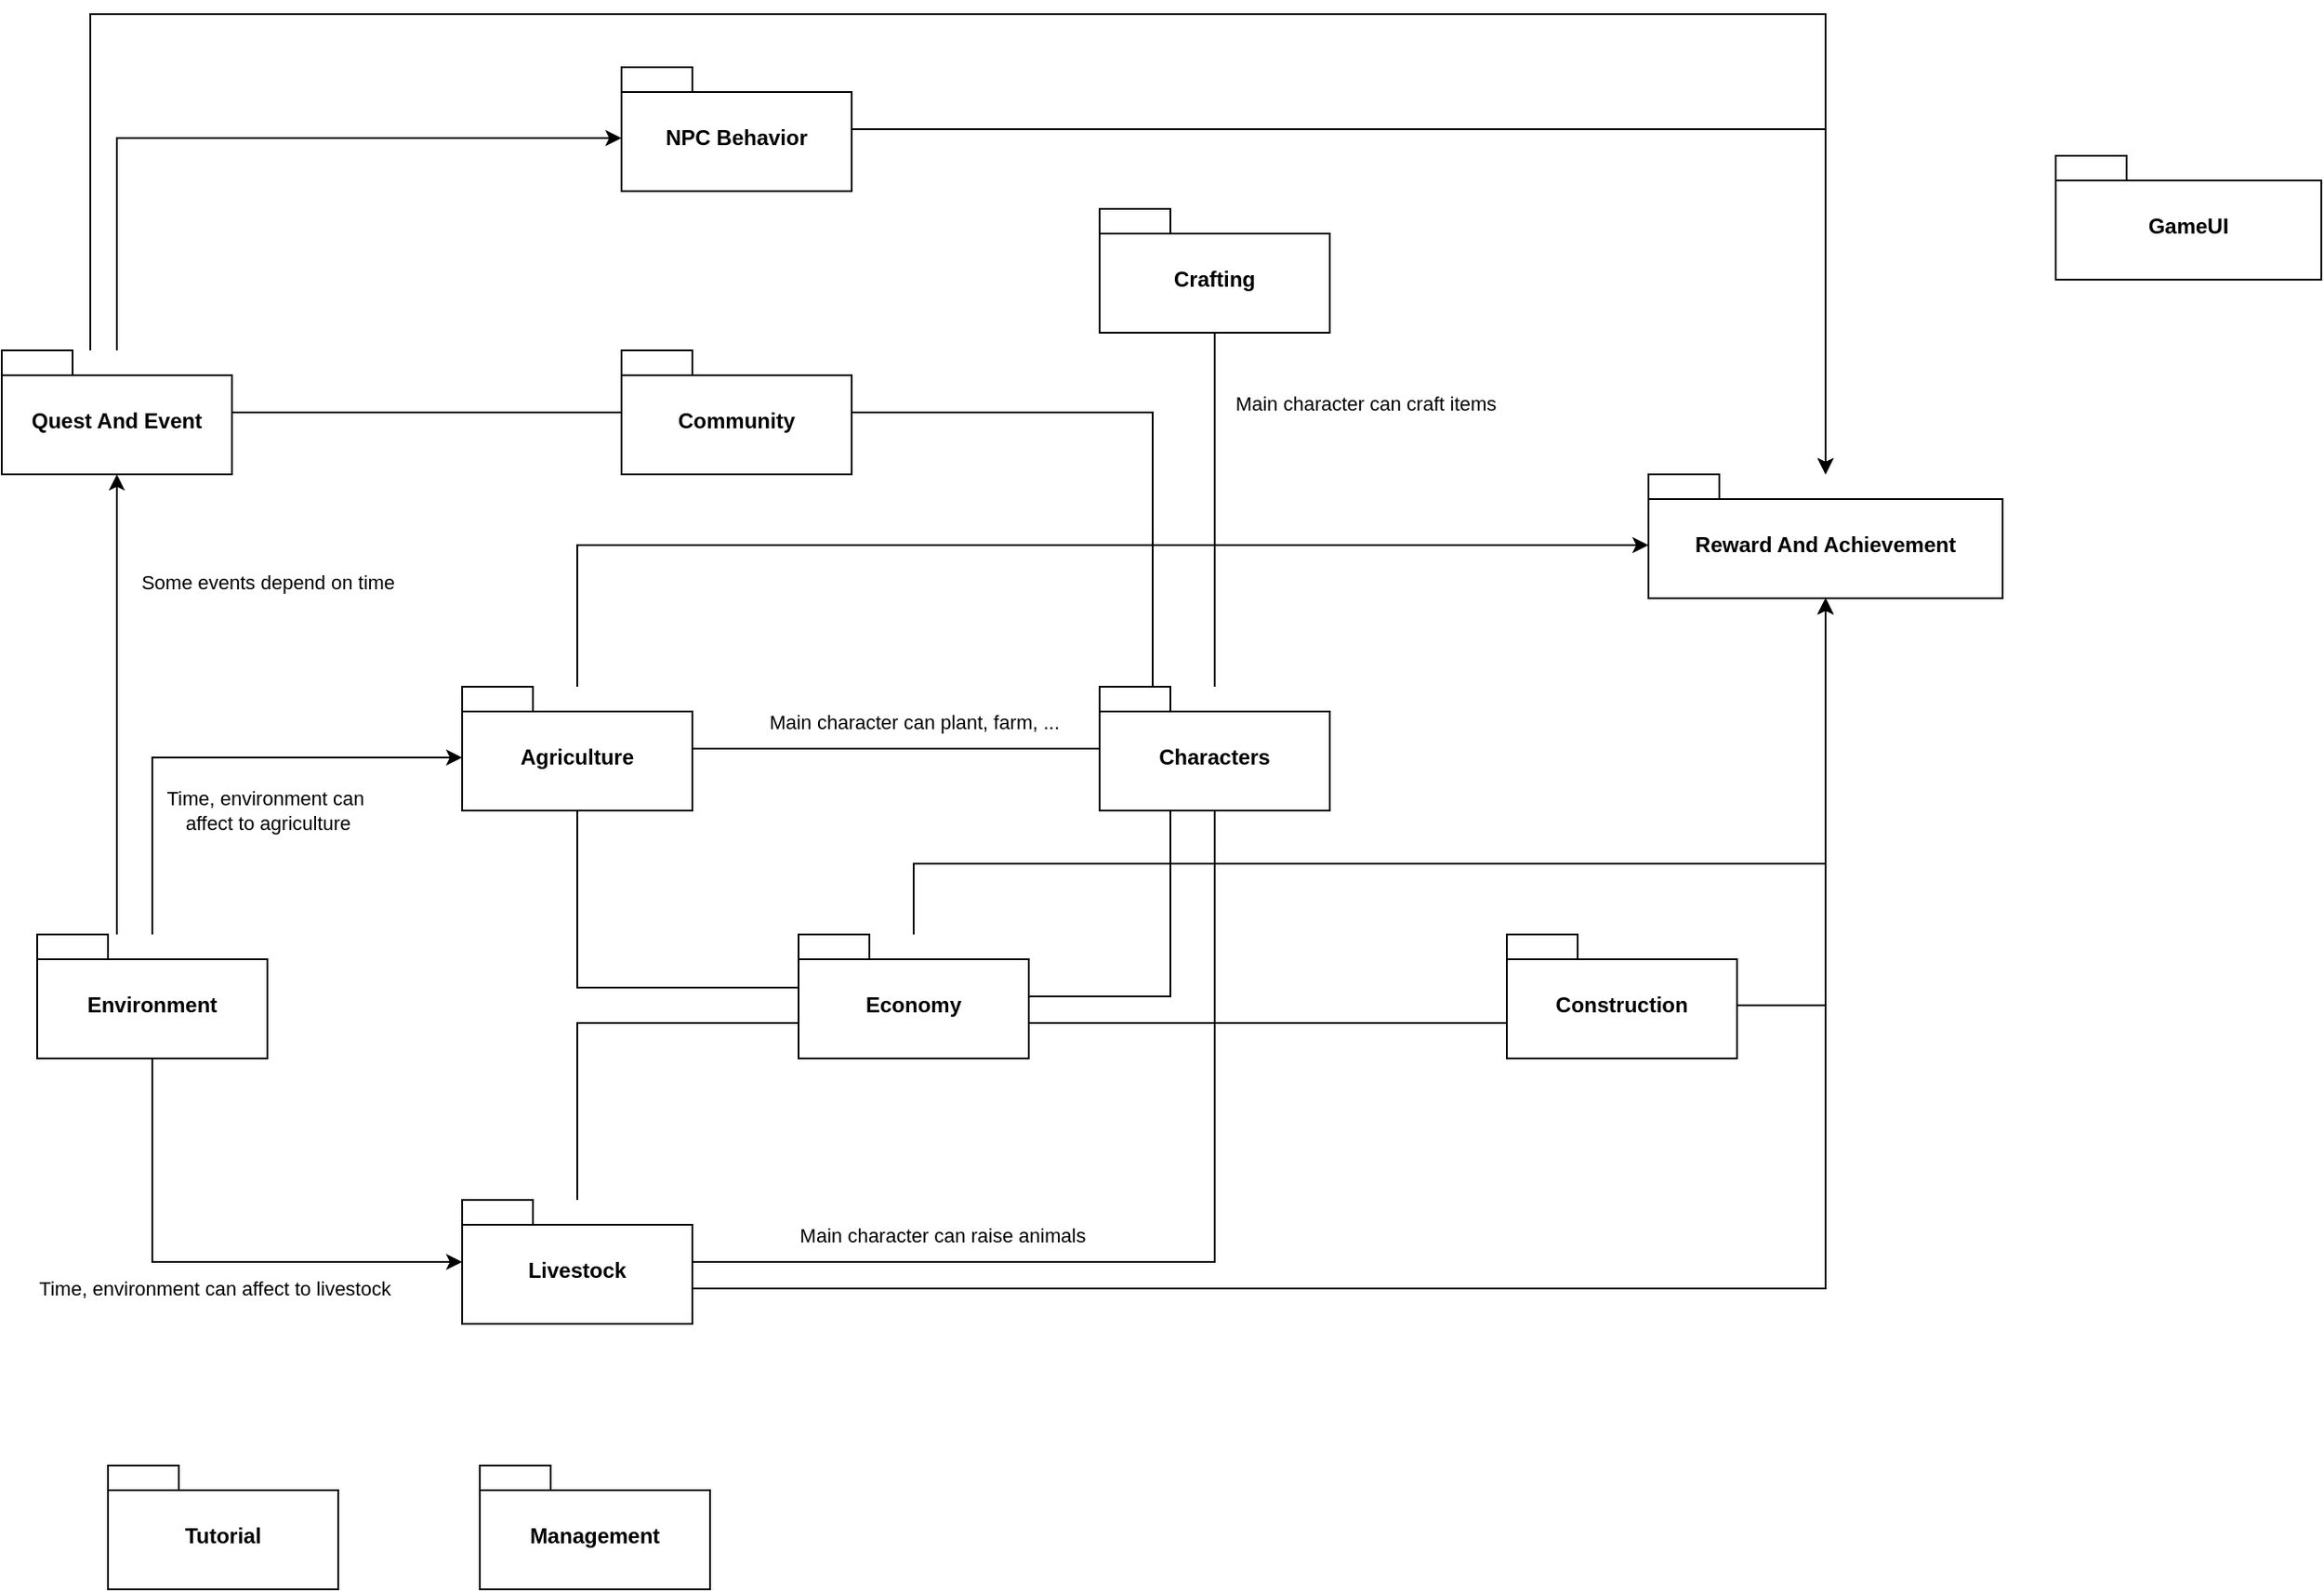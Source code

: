 <mxfile version="26.2.4" pages="4">
  <diagram id="uHuykYXgIaJ8YomX9k_Y" name="Packages">
    <mxGraphModel dx="1310" dy="715" grid="1" gridSize="10" guides="1" tooltips="1" connect="1" arrows="1" fold="1" page="1" pageScale="1" pageWidth="1169" pageHeight="827" math="0" shadow="0">
      <root>
        <mxCell id="0" />
        <mxCell id="1" parent="0" />
        <mxCell id="u0d4F03fjxQOdMYpKEC0-13" style="rounded=0;orthogonalLoop=1;jettySize=auto;html=1;edgeStyle=orthogonalEdgeStyle;endArrow=none;startFill=0;" parent="1" source="u0d4F03fjxQOdMYpKEC0-1" target="u0d4F03fjxQOdMYpKEC0-2" edge="1">
          <mxGeometry relative="1" as="geometry">
            <Array as="points">
              <mxPoint x="705" y="260" />
            </Array>
          </mxGeometry>
        </mxCell>
        <mxCell id="u0d4F03fjxQOdMYpKEC0-14" value="Main character can craft items" style="edgeLabel;html=1;align=center;verticalAlign=middle;resizable=0;points=[];" parent="u0d4F03fjxQOdMYpKEC0-13" vertex="1" connectable="0">
          <mxGeometry x="-0.031" y="1" relative="1" as="geometry">
            <mxPoint x="86" y="-63" as="offset" />
          </mxGeometry>
        </mxCell>
        <mxCell id="u0d4F03fjxQOdMYpKEC0-15" style="edgeStyle=orthogonalEdgeStyle;rounded=0;orthogonalLoop=1;jettySize=auto;html=1;endArrow=none;startFill=0;" parent="1" source="u0d4F03fjxQOdMYpKEC0-1" target="u0d4F03fjxQOdMYpKEC0-3" edge="1">
          <mxGeometry relative="1" as="geometry" />
        </mxCell>
        <mxCell id="u0d4F03fjxQOdMYpKEC0-16" value="Main character can plant, farm, ..." style="edgeLabel;html=1;align=center;verticalAlign=middle;resizable=0;points=[];" parent="u0d4F03fjxQOdMYpKEC0-15" vertex="1" connectable="0">
          <mxGeometry x="-0.081" y="-2" relative="1" as="geometry">
            <mxPoint y="-13" as="offset" />
          </mxGeometry>
        </mxCell>
        <mxCell id="u0d4F03fjxQOdMYpKEC0-23" style="edgeStyle=orthogonalEdgeStyle;rounded=0;orthogonalLoop=1;jettySize=auto;html=1;endArrow=none;startFill=0;" parent="1" source="u0d4F03fjxQOdMYpKEC0-1" target="u0d4F03fjxQOdMYpKEC0-8" edge="1">
          <mxGeometry relative="1" as="geometry">
            <Array as="points">
              <mxPoint x="680" y="575" />
            </Array>
          </mxGeometry>
        </mxCell>
        <mxCell id="u0d4F03fjxQOdMYpKEC0-1" value="Characters" style="shape=folder;fontStyle=1;spacingTop=10;tabWidth=40;tabHeight=14;tabPosition=left;html=1;whiteSpace=wrap;" parent="1" vertex="1">
          <mxGeometry x="640" y="400" width="130" height="70" as="geometry" />
        </mxCell>
        <mxCell id="u0d4F03fjxQOdMYpKEC0-2" value="Crafting" style="shape=folder;fontStyle=1;spacingTop=10;tabWidth=40;tabHeight=14;tabPosition=left;html=1;whiteSpace=wrap;" parent="1" vertex="1">
          <mxGeometry x="640" y="130" width="130" height="70" as="geometry" />
        </mxCell>
        <mxCell id="u0d4F03fjxQOdMYpKEC0-24" style="edgeStyle=orthogonalEdgeStyle;rounded=0;orthogonalLoop=1;jettySize=auto;html=1;endArrow=none;startFill=0;" parent="1" source="u0d4F03fjxQOdMYpKEC0-3" target="u0d4F03fjxQOdMYpKEC0-8" edge="1">
          <mxGeometry relative="1" as="geometry">
            <Array as="points">
              <mxPoint x="345" y="570" />
            </Array>
          </mxGeometry>
        </mxCell>
        <mxCell id="u0d4F03fjxQOdMYpKEC0-35" style="edgeStyle=orthogonalEdgeStyle;rounded=0;orthogonalLoop=1;jettySize=auto;html=1;" parent="1" source="u0d4F03fjxQOdMYpKEC0-3" target="u0d4F03fjxQOdMYpKEC0-11" edge="1">
          <mxGeometry relative="1" as="geometry">
            <Array as="points">
              <mxPoint x="345" y="320" />
            </Array>
          </mxGeometry>
        </mxCell>
        <mxCell id="u0d4F03fjxQOdMYpKEC0-3" value="Agriculture" style="shape=folder;fontStyle=1;spacingTop=10;tabWidth=40;tabHeight=14;tabPosition=left;html=1;whiteSpace=wrap;" parent="1" vertex="1">
          <mxGeometry x="280" y="400" width="130" height="70" as="geometry" />
        </mxCell>
        <mxCell id="u0d4F03fjxQOdMYpKEC0-26" style="edgeStyle=orthogonalEdgeStyle;rounded=0;orthogonalLoop=1;jettySize=auto;html=1;endArrow=none;startFill=1;startArrow=classic;" parent="1" source="u0d4F03fjxQOdMYpKEC0-4" target="u0d4F03fjxQOdMYpKEC0-7" edge="1">
          <mxGeometry relative="1" as="geometry">
            <Array as="points">
              <mxPoint x="80" y="255" />
            </Array>
          </mxGeometry>
        </mxCell>
        <mxCell id="u0d4F03fjxQOdMYpKEC0-27" value="Some events depend on time" style="edgeLabel;html=1;align=center;verticalAlign=middle;resizable=0;points=[];" parent="u0d4F03fjxQOdMYpKEC0-26" vertex="1" connectable="0">
          <mxGeometry x="0.114" y="-1" relative="1" as="geometry">
            <mxPoint x="86" y="-84" as="offset" />
          </mxGeometry>
        </mxCell>
        <mxCell id="u0d4F03fjxQOdMYpKEC0-28" style="edgeStyle=orthogonalEdgeStyle;rounded=0;orthogonalLoop=1;jettySize=auto;html=1;endArrow=none;startFill=0;" parent="1" source="u0d4F03fjxQOdMYpKEC0-4" target="u0d4F03fjxQOdMYpKEC0-6" edge="1">
          <mxGeometry relative="1" as="geometry" />
        </mxCell>
        <mxCell id="u0d4F03fjxQOdMYpKEC0-30" style="edgeStyle=orthogonalEdgeStyle;rounded=0;orthogonalLoop=1;jettySize=auto;html=1;" parent="1" source="u0d4F03fjxQOdMYpKEC0-4" target="u0d4F03fjxQOdMYpKEC0-9" edge="1">
          <mxGeometry relative="1" as="geometry">
            <Array as="points">
              <mxPoint x="85" y="90" />
            </Array>
          </mxGeometry>
        </mxCell>
        <mxCell id="u0d4F03fjxQOdMYpKEC0-37" style="edgeStyle=orthogonalEdgeStyle;rounded=0;orthogonalLoop=1;jettySize=auto;html=1;" parent="1" source="u0d4F03fjxQOdMYpKEC0-4" target="u0d4F03fjxQOdMYpKEC0-11" edge="1">
          <mxGeometry relative="1" as="geometry">
            <Array as="points">
              <mxPoint x="70" y="20" />
              <mxPoint x="1050" y="20" />
            </Array>
          </mxGeometry>
        </mxCell>
        <mxCell id="u0d4F03fjxQOdMYpKEC0-4" value="Quest And Event" style="shape=folder;fontStyle=1;spacingTop=10;tabWidth=40;tabHeight=14;tabPosition=left;html=1;whiteSpace=wrap;" parent="1" vertex="1">
          <mxGeometry x="20" y="210" width="130" height="70" as="geometry" />
        </mxCell>
        <mxCell id="u0d4F03fjxQOdMYpKEC0-17" style="edgeStyle=orthogonalEdgeStyle;rounded=0;orthogonalLoop=1;jettySize=auto;html=1;endArrow=none;startFill=0;" parent="1" source="u0d4F03fjxQOdMYpKEC0-5" target="u0d4F03fjxQOdMYpKEC0-1" edge="1">
          <mxGeometry relative="1" as="geometry" />
        </mxCell>
        <mxCell id="u0d4F03fjxQOdMYpKEC0-18" value="Main character can raise animals" style="edgeLabel;html=1;align=center;verticalAlign=middle;resizable=0;points=[];" parent="u0d4F03fjxQOdMYpKEC0-17" vertex="1" connectable="0">
          <mxGeometry x="-0.642" y="1" relative="1" as="geometry">
            <mxPoint x="42" y="-14" as="offset" />
          </mxGeometry>
        </mxCell>
        <mxCell id="u0d4F03fjxQOdMYpKEC0-25" style="edgeStyle=orthogonalEdgeStyle;rounded=0;orthogonalLoop=1;jettySize=auto;html=1;endArrow=none;startFill=0;" parent="1" source="u0d4F03fjxQOdMYpKEC0-5" target="u0d4F03fjxQOdMYpKEC0-8" edge="1">
          <mxGeometry relative="1" as="geometry">
            <Array as="points">
              <mxPoint x="345" y="590" />
            </Array>
          </mxGeometry>
        </mxCell>
        <mxCell id="u0d4F03fjxQOdMYpKEC0-34" style="edgeStyle=orthogonalEdgeStyle;rounded=0;orthogonalLoop=1;jettySize=auto;html=1;" parent="1" source="u0d4F03fjxQOdMYpKEC0-5" target="u0d4F03fjxQOdMYpKEC0-11" edge="1">
          <mxGeometry relative="1" as="geometry">
            <Array as="points">
              <mxPoint x="1050" y="740" />
            </Array>
          </mxGeometry>
        </mxCell>
        <mxCell id="u0d4F03fjxQOdMYpKEC0-5" value="Livestock" style="shape=folder;fontStyle=1;spacingTop=10;tabWidth=40;tabHeight=14;tabPosition=left;html=1;whiteSpace=wrap;" parent="1" vertex="1">
          <mxGeometry x="280" y="690" width="130" height="70" as="geometry" />
        </mxCell>
        <mxCell id="u0d4F03fjxQOdMYpKEC0-29" style="edgeStyle=orthogonalEdgeStyle;rounded=0;orthogonalLoop=1;jettySize=auto;html=1;endArrow=none;startFill=0;" parent="1" source="u0d4F03fjxQOdMYpKEC0-6" target="u0d4F03fjxQOdMYpKEC0-1" edge="1">
          <mxGeometry relative="1" as="geometry">
            <Array as="points">
              <mxPoint x="670" y="245" />
            </Array>
          </mxGeometry>
        </mxCell>
        <mxCell id="u0d4F03fjxQOdMYpKEC0-6" value="Community" style="shape=folder;fontStyle=1;spacingTop=10;tabWidth=40;tabHeight=14;tabPosition=left;html=1;whiteSpace=wrap;" parent="1" vertex="1">
          <mxGeometry x="370" y="210" width="130" height="70" as="geometry" />
        </mxCell>
        <mxCell id="u0d4F03fjxQOdMYpKEC0-19" style="edgeStyle=orthogonalEdgeStyle;rounded=0;orthogonalLoop=1;jettySize=auto;html=1;" parent="1" source="u0d4F03fjxQOdMYpKEC0-7" target="u0d4F03fjxQOdMYpKEC0-3" edge="1">
          <mxGeometry relative="1" as="geometry">
            <Array as="points">
              <mxPoint x="105" y="440" />
            </Array>
          </mxGeometry>
        </mxCell>
        <mxCell id="u0d4F03fjxQOdMYpKEC0-21" value="Time, environment can&amp;nbsp;&lt;div&gt;affect to agriculture&lt;/div&gt;" style="edgeLabel;html=1;align=center;verticalAlign=middle;resizable=0;points=[];" parent="u0d4F03fjxQOdMYpKEC0-19" vertex="1" connectable="0">
          <mxGeometry x="-0.121" y="-1" relative="1" as="geometry">
            <mxPoint x="44" y="29" as="offset" />
          </mxGeometry>
        </mxCell>
        <mxCell id="u0d4F03fjxQOdMYpKEC0-20" style="edgeStyle=orthogonalEdgeStyle;rounded=0;orthogonalLoop=1;jettySize=auto;html=1;" parent="1" source="u0d4F03fjxQOdMYpKEC0-7" target="u0d4F03fjxQOdMYpKEC0-5" edge="1">
          <mxGeometry relative="1" as="geometry">
            <Array as="points">
              <mxPoint x="105" y="725" />
            </Array>
          </mxGeometry>
        </mxCell>
        <mxCell id="u0d4F03fjxQOdMYpKEC0-22" value="Time, environment can affect to livestock" style="edgeLabel;html=1;align=center;verticalAlign=middle;resizable=0;points=[];" parent="u0d4F03fjxQOdMYpKEC0-20" vertex="1" connectable="0">
          <mxGeometry x="-0.055" y="-1" relative="1" as="geometry">
            <mxPoint x="13" y="14" as="offset" />
          </mxGeometry>
        </mxCell>
        <mxCell id="u0d4F03fjxQOdMYpKEC0-7" value="Environment" style="shape=folder;fontStyle=1;spacingTop=10;tabWidth=40;tabHeight=14;tabPosition=left;html=1;whiteSpace=wrap;" parent="1" vertex="1">
          <mxGeometry x="40" y="540" width="130" height="70" as="geometry" />
        </mxCell>
        <mxCell id="u0d4F03fjxQOdMYpKEC0-31" style="edgeStyle=orthogonalEdgeStyle;rounded=0;orthogonalLoop=1;jettySize=auto;html=1;endArrow=none;startFill=0;" parent="1" source="u0d4F03fjxQOdMYpKEC0-8" target="u0d4F03fjxQOdMYpKEC0-12" edge="1">
          <mxGeometry relative="1" as="geometry">
            <Array as="points">
              <mxPoint x="760" y="590" />
              <mxPoint x="760" y="590" />
            </Array>
          </mxGeometry>
        </mxCell>
        <mxCell id="u0d4F03fjxQOdMYpKEC0-33" style="edgeStyle=orthogonalEdgeStyle;rounded=0;orthogonalLoop=1;jettySize=auto;html=1;" parent="1" source="u0d4F03fjxQOdMYpKEC0-8" target="u0d4F03fjxQOdMYpKEC0-11" edge="1">
          <mxGeometry relative="1" as="geometry">
            <Array as="points">
              <mxPoint x="535" y="500" />
              <mxPoint x="1050" y="500" />
            </Array>
          </mxGeometry>
        </mxCell>
        <mxCell id="u0d4F03fjxQOdMYpKEC0-8" value="Economy" style="shape=folder;fontStyle=1;spacingTop=10;tabWidth=40;tabHeight=14;tabPosition=left;html=1;whiteSpace=wrap;" parent="1" vertex="1">
          <mxGeometry x="470" y="540" width="130" height="70" as="geometry" />
        </mxCell>
        <mxCell id="u0d4F03fjxQOdMYpKEC0-36" style="edgeStyle=orthogonalEdgeStyle;rounded=0;orthogonalLoop=1;jettySize=auto;html=1;" parent="1" source="u0d4F03fjxQOdMYpKEC0-9" target="u0d4F03fjxQOdMYpKEC0-11" edge="1">
          <mxGeometry relative="1" as="geometry" />
        </mxCell>
        <mxCell id="u0d4F03fjxQOdMYpKEC0-9" value="NPC Behavior" style="shape=folder;fontStyle=1;spacingTop=10;tabWidth=40;tabHeight=14;tabPosition=left;html=1;whiteSpace=wrap;" parent="1" vertex="1">
          <mxGeometry x="370" y="50" width="130" height="70" as="geometry" />
        </mxCell>
        <mxCell id="u0d4F03fjxQOdMYpKEC0-10" value="Tutorial" style="shape=folder;fontStyle=1;spacingTop=10;tabWidth=40;tabHeight=14;tabPosition=left;html=1;whiteSpace=wrap;" parent="1" vertex="1">
          <mxGeometry x="80" y="840" width="130" height="70" as="geometry" />
        </mxCell>
        <mxCell id="u0d4F03fjxQOdMYpKEC0-11" value="Reward And Achievement" style="shape=folder;fontStyle=1;spacingTop=10;tabWidth=40;tabHeight=14;tabPosition=left;html=1;whiteSpace=wrap;" parent="1" vertex="1">
          <mxGeometry x="950" y="280" width="200" height="70" as="geometry" />
        </mxCell>
        <mxCell id="u0d4F03fjxQOdMYpKEC0-32" style="edgeStyle=orthogonalEdgeStyle;rounded=0;orthogonalLoop=1;jettySize=auto;html=1;" parent="1" source="u0d4F03fjxQOdMYpKEC0-12" target="u0d4F03fjxQOdMYpKEC0-11" edge="1">
          <mxGeometry relative="1" as="geometry">
            <Array as="points">
              <mxPoint x="1050" y="580" />
            </Array>
          </mxGeometry>
        </mxCell>
        <mxCell id="u0d4F03fjxQOdMYpKEC0-12" value="Construction" style="shape=folder;fontStyle=1;spacingTop=10;tabWidth=40;tabHeight=14;tabPosition=left;html=1;whiteSpace=wrap;" parent="1" vertex="1">
          <mxGeometry x="870" y="540" width="130" height="70" as="geometry" />
        </mxCell>
        <mxCell id="nrmqfRigAzVjR5Y-e2Eu-2" value="Management" style="shape=folder;fontStyle=1;spacingTop=10;tabWidth=40;tabHeight=14;tabPosition=left;html=1;whiteSpace=wrap;" parent="1" vertex="1">
          <mxGeometry x="290" y="840" width="130" height="70" as="geometry" />
        </mxCell>
        <mxCell id="4Z0HhU7eoloNIHfcT9BL-1" value="GameUI" style="shape=folder;fontStyle=1;spacingTop=10;tabWidth=40;tabHeight=14;tabPosition=left;html=1;whiteSpace=wrap;" vertex="1" parent="1">
          <mxGeometry x="1180" y="100" width="150" height="70" as="geometry" />
        </mxCell>
      </root>
    </mxGraphModel>
  </diagram>
  <diagram id="HO6psxOopRtTaPq3jSwU" name="Page-2">
    <mxGraphModel dx="2485" dy="1537" grid="1" gridSize="10" guides="1" tooltips="1" connect="1" arrows="1" fold="1" page="1" pageScale="1" pageWidth="1169" pageHeight="827" math="0" shadow="0">
      <root>
        <mxCell id="0" />
        <mxCell id="1" parent="0" />
        <mxCell id="zOyCUMjI-DACBVfXXY2o-1" value="Characters" style="swimlane;whiteSpace=wrap;html=1;" parent="1" vertex="1">
          <mxGeometry x="-470" y="-520" width="1055" height="1260" as="geometry" />
        </mxCell>
        <mxCell id="bju6o1A8lPEfDlK_xBNU-12" value="PlayerState.cs" style="swimlane;whiteSpace=wrap;html=1;" parent="zOyCUMjI-DACBVfXXY2o-1" vertex="1">
          <mxGeometry x="30" y="70" width="320" height="300" as="geometry" />
        </mxCell>
        <mxCell id="bju6o1A8lPEfDlK_xBNU-13" value="&lt;p style=&quot;margin:0px;margin-top:4px;text-align:center;&quot;&gt;&lt;b&gt;PlayerIdlingState&lt;/b&gt;&lt;/p&gt;" style="verticalAlign=top;align=left;overflow=fill;html=1;whiteSpace=wrap;" parent="bju6o1A8lPEfDlK_xBNU-12" vertex="1">
          <mxGeometry x="10" y="40" width="140" height="40" as="geometry" />
        </mxCell>
        <mxCell id="bju6o1A8lPEfDlK_xBNU-14" value="&lt;p style=&quot;margin:0px;margin-top:4px;text-align:center;&quot;&gt;&lt;b&gt;PlayerRunningState&lt;/b&gt;&lt;/p&gt;" style="verticalAlign=top;align=left;overflow=fill;html=1;whiteSpace=wrap;" parent="bju6o1A8lPEfDlK_xBNU-12" vertex="1">
          <mxGeometry x="10" y="140" width="140" height="40" as="geometry" />
        </mxCell>
        <mxCell id="bju6o1A8lPEfDlK_xBNU-15" value="&lt;p style=&quot;margin:0px;margin-top:4px;text-align:center;&quot;&gt;&lt;b&gt;PlayerMovingState&lt;/b&gt;&lt;/p&gt;" style="verticalAlign=top;align=left;overflow=fill;html=1;whiteSpace=wrap;" parent="bju6o1A8lPEfDlK_xBNU-12" vertex="1">
          <mxGeometry x="10" y="90" width="140" height="40" as="geometry" />
        </mxCell>
        <mxCell id="bju6o1A8lPEfDlK_xBNU-16" value="&lt;p style=&quot;margin:0px;margin-top:4px;text-align:center;&quot;&gt;&lt;b&gt;PlayerHoeingState&lt;/b&gt;&lt;/p&gt;" style="verticalAlign=top;align=left;overflow=fill;html=1;whiteSpace=wrap;" parent="bju6o1A8lPEfDlK_xBNU-12" vertex="1">
          <mxGeometry x="10" y="190" width="140" height="40" as="geometry" />
        </mxCell>
        <mxCell id="bju6o1A8lPEfDlK_xBNU-17" value="&lt;p style=&quot;margin:0px;margin-top:4px;text-align:center;&quot;&gt;&lt;b&gt;PlayerPlantingState&lt;/b&gt;&lt;/p&gt;" style="verticalAlign=top;align=left;overflow=fill;html=1;whiteSpace=wrap;" parent="bju6o1A8lPEfDlK_xBNU-12" vertex="1">
          <mxGeometry x="170" y="40" width="140" height="40" as="geometry" />
        </mxCell>
        <mxCell id="bju6o1A8lPEfDlK_xBNU-18" value="&lt;p style=&quot;margin:0px;margin-top:4px;text-align:center;&quot;&gt;&lt;b&gt;PlayerWateringState&lt;/b&gt;&lt;/p&gt;" style="verticalAlign=top;align=left;overflow=fill;html=1;whiteSpace=wrap;" parent="bju6o1A8lPEfDlK_xBNU-12" vertex="1">
          <mxGeometry x="170" y="90" width="140" height="40" as="geometry" />
        </mxCell>
        <mxCell id="bju6o1A8lPEfDlK_xBNU-19" value="&lt;p style=&quot;margin:0px;margin-top:4px;text-align:center;&quot;&gt;&lt;b&gt;PlayerFishingState&lt;/b&gt;&lt;/p&gt;" style="verticalAlign=top;align=left;overflow=fill;html=1;whiteSpace=wrap;" parent="bju6o1A8lPEfDlK_xBNU-12" vertex="1">
          <mxGeometry x="170" y="140" width="140" height="40" as="geometry" />
        </mxCell>
        <mxCell id="bju6o1A8lPEfDlK_xBNU-20" value="&lt;p style=&quot;margin:0px;margin-top:4px;text-align:center;&quot;&gt;&lt;b&gt;PlayerTalkingState&lt;/b&gt;&lt;/p&gt;" style="verticalAlign=top;align=left;overflow=fill;html=1;whiteSpace=wrap;" parent="bju6o1A8lPEfDlK_xBNU-12" vertex="1">
          <mxGeometry x="170" y="190" width="140" height="40" as="geometry" />
        </mxCell>
        <mxCell id="bju6o1A8lPEfDlK_xBNU-21" value="&lt;p style=&quot;margin:0px;margin-top:4px;text-align:center;&quot;&gt;&lt;b&gt;PlayerEatingState&lt;/b&gt;&lt;/p&gt;" style="verticalAlign=top;align=left;overflow=fill;html=1;whiteSpace=wrap;" parent="bju6o1A8lPEfDlK_xBNU-12" vertex="1">
          <mxGeometry x="10" y="240" width="140" height="40" as="geometry" />
        </mxCell>
        <mxCell id="bju6o1A8lPEfDlK_xBNU-22" value="&lt;p style=&quot;margin:0px;margin-top:4px;text-align:center;&quot;&gt;&lt;b&gt;PlayerCraftingState&lt;/b&gt;&lt;/p&gt;" style="verticalAlign=top;align=left;overflow=fill;html=1;whiteSpace=wrap;" parent="bju6o1A8lPEfDlK_xBNU-12" vertex="1">
          <mxGeometry x="170" y="240" width="140" height="40" as="geometry" />
        </mxCell>
        <mxCell id="bju6o1A8lPEfDlK_xBNU-23" value="CharacterController" style="swimlane;fontStyle=1;align=center;verticalAlign=top;childLayout=stackLayout;horizontal=1;startSize=26;horizontalStack=0;resizeParent=1;resizeParentMax=0;resizeLast=0;collapsible=1;marginBottom=0;whiteSpace=wrap;html=1;" parent="zOyCUMjI-DACBVfXXY2o-1" vertex="1">
          <mxGeometry x="30" y="590" width="400" height="658" as="geometry" />
        </mxCell>
        <mxCell id="xm2dH1QjAM5IwSRC4I6v-25" value="hat: &lt;b&gt;Hat&lt;/b&gt;" style="text;strokeColor=none;fillColor=none;align=left;verticalAlign=top;spacingLeft=4;spacingRight=4;overflow=hidden;rotatable=0;points=[[0,0.5],[1,0.5]];portConstraint=eastwest;whiteSpace=wrap;html=1;" parent="bju6o1A8lPEfDlK_xBNU-23" vertex="1">
          <mxGeometry y="26" width="400" height="26" as="geometry" />
        </mxCell>
        <mxCell id="xm2dH1QjAM5IwSRC4I6v-29" value="shirt: &lt;b&gt;Shirt&lt;/b&gt;" style="text;strokeColor=none;fillColor=none;align=left;verticalAlign=top;spacingLeft=4;spacingRight=4;overflow=hidden;rotatable=0;points=[[0,0.5],[1,0.5]];portConstraint=eastwest;whiteSpace=wrap;html=1;" parent="bju6o1A8lPEfDlK_xBNU-23" vertex="1">
          <mxGeometry y="52" width="400" height="26" as="geometry" />
        </mxCell>
        <mxCell id="xm2dH1QjAM5IwSRC4I6v-28" value="pant: &lt;b&gt;Pant&lt;/b&gt;" style="text;strokeColor=none;fillColor=none;align=left;verticalAlign=top;spacingLeft=4;spacingRight=4;overflow=hidden;rotatable=0;points=[[0,0.5],[1,0.5]];portConstraint=eastwest;whiteSpace=wrap;html=1;" parent="bju6o1A8lPEfDlK_xBNU-23" vertex="1">
          <mxGeometry y="78" width="400" height="26" as="geometry" />
        </mxCell>
        <mxCell id="xm2dH1QjAM5IwSRC4I6v-34" value="shoes: &lt;b&gt;Shoes&lt;/b&gt;" style="text;strokeColor=none;fillColor=none;align=left;verticalAlign=top;spacingLeft=4;spacingRight=4;overflow=hidden;rotatable=0;points=[[0,0.5],[1,0.5]];portConstraint=eastwest;whiteSpace=wrap;html=1;" parent="bju6o1A8lPEfDlK_xBNU-23" vertex="1">
          <mxGeometry y="104" width="400" height="26" as="geometry" />
        </mxCell>
        <mxCell id="xm2dH1QjAM5IwSRC4I6v-33" value="moveSpeed: &lt;b&gt;float&lt;/b&gt;" style="text;strokeColor=none;fillColor=none;align=left;verticalAlign=top;spacingLeft=4;spacingRight=4;overflow=hidden;rotatable=0;points=[[0,0.5],[1,0.5]];portConstraint=eastwest;whiteSpace=wrap;html=1;" parent="bju6o1A8lPEfDlK_xBNU-23" vertex="1">
          <mxGeometry y="130" width="400" height="26" as="geometry" />
        </mxCell>
        <mxCell id="xm2dH1QjAM5IwSRC4I6v-32" value="stamina: &lt;b&gt;float&lt;/b&gt;" style="text;strokeColor=none;fillColor=none;align=left;verticalAlign=top;spacingLeft=4;spacingRight=4;overflow=hidden;rotatable=0;points=[[0,0.5],[1,0.5]];portConstraint=eastwest;whiteSpace=wrap;html=1;" parent="bju6o1A8lPEfDlK_xBNU-23" vertex="1">
          <mxGeometry y="156" width="400" height="26" as="geometry" />
        </mxCell>
        <mxCell id="xm2dH1QjAM5IwSRC4I6v-31" value="gender: &lt;b&gt;bool&lt;/b&gt;" style="text;strokeColor=none;fillColor=none;align=left;verticalAlign=top;spacingLeft=4;spacingRight=4;overflow=hidden;rotatable=0;points=[[0,0.5],[1,0.5]];portConstraint=eastwest;whiteSpace=wrap;html=1;" parent="bju6o1A8lPEfDlK_xBNU-23" vertex="1">
          <mxGeometry y="182" width="400" height="26" as="geometry" />
        </mxCell>
        <mxCell id="xm2dH1QjAM5IwSRC4I6v-30" value="playerScriptableObj: &lt;b&gt;PlayerScriptableObject&lt;/b&gt;" style="text;strokeColor=none;fillColor=none;align=left;verticalAlign=top;spacingLeft=4;spacingRight=4;overflow=hidden;rotatable=0;points=[[0,0.5],[1,0.5]];portConstraint=eastwest;whiteSpace=wrap;html=1;" parent="bju6o1A8lPEfDlK_xBNU-23" vertex="1">
          <mxGeometry y="208" width="400" height="26" as="geometry" />
        </mxCell>
        <mxCell id="xm2dH1QjAM5IwSRC4I6v-27" value="farmingLv: &lt;b&gt;int&lt;/b&gt;" style="text;strokeColor=none;fillColor=none;align=left;verticalAlign=top;spacingLeft=4;spacingRight=4;overflow=hidden;rotatable=0;points=[[0,0.5],[1,0.5]];portConstraint=eastwest;whiteSpace=wrap;html=1;" parent="bju6o1A8lPEfDlK_xBNU-23" vertex="1">
          <mxGeometry y="234" width="400" height="26" as="geometry" />
        </mxCell>
        <mxCell id="xm2dH1QjAM5IwSRC4I6v-26" value="livestockLv: &lt;b&gt;int&lt;/b&gt;" style="text;strokeColor=none;fillColor=none;align=left;verticalAlign=top;spacingLeft=4;spacingRight=4;overflow=hidden;rotatable=0;points=[[0,0.5],[1,0.5]];portConstraint=eastwest;whiteSpace=wrap;html=1;" parent="bju6o1A8lPEfDlK_xBNU-23" vertex="1">
          <mxGeometry y="260" width="400" height="26" as="geometry" />
        </mxCell>
        <mxCell id="xm2dH1QjAM5IwSRC4I6v-20" value="fishingLV: &lt;b&gt;int&lt;/b&gt;" style="text;strokeColor=none;fillColor=none;align=left;verticalAlign=top;spacingLeft=4;spacingRight=4;overflow=hidden;rotatable=0;points=[[0,0.5],[1,0.5]];portConstraint=eastwest;whiteSpace=wrap;html=1;" parent="bju6o1A8lPEfDlK_xBNU-23" vertex="1">
          <mxGeometry y="286" width="400" height="26" as="geometry" />
        </mxCell>
        <mxCell id="xm2dH1QjAM5IwSRC4I6v-24" value="manufatureLv: &lt;b&gt;int&lt;/b&gt;" style="text;strokeColor=none;fillColor=none;align=left;verticalAlign=top;spacingLeft=4;spacingRight=4;overflow=hidden;rotatable=0;points=[[0,0.5],[1,0.5]];portConstraint=eastwest;whiteSpace=wrap;html=1;" parent="bju6o1A8lPEfDlK_xBNU-23" vertex="1">
          <mxGeometry y="312" width="400" height="26" as="geometry" />
        </mxCell>
        <mxCell id="xm2dH1QjAM5IwSRC4I6v-23" value="farmingExp: &lt;b&gt;float&lt;/b&gt;" style="text;strokeColor=none;fillColor=none;align=left;verticalAlign=top;spacingLeft=4;spacingRight=4;overflow=hidden;rotatable=0;points=[[0,0.5],[1,0.5]];portConstraint=eastwest;whiteSpace=wrap;html=1;" parent="bju6o1A8lPEfDlK_xBNU-23" vertex="1">
          <mxGeometry y="338" width="400" height="26" as="geometry" />
        </mxCell>
        <mxCell id="xm2dH1QjAM5IwSRC4I6v-22" value="livestockExp: &lt;b&gt;float&lt;/b&gt;" style="text;strokeColor=none;fillColor=none;align=left;verticalAlign=top;spacingLeft=4;spacingRight=4;overflow=hidden;rotatable=0;points=[[0,0.5],[1,0.5]];portConstraint=eastwest;whiteSpace=wrap;html=1;" parent="bju6o1A8lPEfDlK_xBNU-23" vertex="1">
          <mxGeometry y="364" width="400" height="26" as="geometry" />
        </mxCell>
        <mxCell id="xm2dH1QjAM5IwSRC4I6v-21" value="fishingExp: &lt;b&gt;float&lt;/b&gt;" style="text;strokeColor=none;fillColor=none;align=left;verticalAlign=top;spacingLeft=4;spacingRight=4;overflow=hidden;rotatable=0;points=[[0,0.5],[1,0.5]];portConstraint=eastwest;whiteSpace=wrap;html=1;" parent="bju6o1A8lPEfDlK_xBNU-23" vertex="1">
          <mxGeometry y="390" width="400" height="26" as="geometry" />
        </mxCell>
        <mxCell id="xm2dH1QjAM5IwSRC4I6v-19" value="manufactureExp: &lt;b&gt;float&lt;/b&gt;" style="text;strokeColor=none;fillColor=none;align=left;verticalAlign=top;spacingLeft=4;spacingRight=4;overflow=hidden;rotatable=0;points=[[0,0.5],[1,0.5]];portConstraint=eastwest;whiteSpace=wrap;html=1;" parent="bju6o1A8lPEfDlK_xBNU-23" vertex="1">
          <mxGeometry y="416" width="400" height="26" as="geometry" />
        </mxCell>
        <mxCell id="xm2dH1QjAM5IwSRC4I6v-18" value="job: &lt;b&gt;Job&lt;/b&gt;" style="text;strokeColor=none;fillColor=none;align=left;verticalAlign=top;spacingLeft=4;spacingRight=4;overflow=hidden;rotatable=0;points=[[0,0.5],[1,0.5]];portConstraint=eastwest;whiteSpace=wrap;html=1;" parent="bju6o1A8lPEfDlK_xBNU-23" vertex="1">
          <mxGeometry y="442" width="400" height="26" as="geometry" />
        </mxCell>
        <mxCell id="xm2dH1QjAM5IwSRC4I6v-17" value="animController: &lt;b&gt;PlayerAnimController&lt;/b&gt;" style="text;strokeColor=none;fillColor=none;align=left;verticalAlign=top;spacingLeft=4;spacingRight=4;overflow=hidden;rotatable=0;points=[[0,0.5],[1,0.5]];portConstraint=eastwest;whiteSpace=wrap;html=1;" parent="bju6o1A8lPEfDlK_xBNU-23" vertex="1">
          <mxGeometry y="468" width="400" height="26" as="geometry" />
        </mxCell>
        <mxCell id="xm2dH1QjAM5IwSRC4I6v-16" value="audioController: &lt;b&gt;PlayerAudioController&lt;/b&gt;" style="text;strokeColor=none;fillColor=none;align=left;verticalAlign=top;spacingLeft=4;spacingRight=4;overflow=hidden;rotatable=0;points=[[0,0.5],[1,0.5]];portConstraint=eastwest;whiteSpace=wrap;html=1;" parent="bju6o1A8lPEfDlK_xBNU-23" vertex="1">
          <mxGeometry y="494" width="400" height="26" as="geometry" />
        </mxCell>
        <mxCell id="DAK-FWUQh9UaPPSFwCzS-6" value="stateManager: &lt;b&gt;StateManager&lt;/b&gt;" style="text;strokeColor=none;fillColor=none;align=left;verticalAlign=top;spacingLeft=4;spacingRight=4;overflow=hidden;rotatable=0;points=[[0,0.5],[1,0.5]];portConstraint=eastwest;whiteSpace=wrap;html=1;" parent="bju6o1A8lPEfDlK_xBNU-23" vertex="1">
          <mxGeometry y="520" width="400" height="26" as="geometry" />
        </mxCell>
        <mxCell id="eKUzeH0nI4rjdPL3w0SY-19" value="&amp;lt; private set &amp;gt; + movementController: &lt;b&gt;CharacterMovement&lt;/b&gt;" style="text;strokeColor=none;fillColor=none;align=left;verticalAlign=top;spacingLeft=4;spacingRight=4;overflow=hidden;rotatable=0;points=[[0,0.5],[1,0.5]];portConstraint=eastwest;whiteSpace=wrap;html=1;" parent="bju6o1A8lPEfDlK_xBNU-23" vertex="1">
          <mxGeometry y="546" width="400" height="26" as="geometry" />
        </mxCell>
        <mxCell id="eKUzeH0nI4rjdPL3w0SY-29" value="&amp;lt; static &amp;gt; + direction: &lt;b&gt;CharacterDirection&lt;/b&gt;" style="text;strokeColor=none;fillColor=none;align=left;verticalAlign=top;spacingLeft=4;spacingRight=4;overflow=hidden;rotatable=0;points=[[0,0.5],[1,0.5]];portConstraint=eastwest;whiteSpace=wrap;html=1;" parent="bju6o1A8lPEfDlK_xBNU-23" vertex="1">
          <mxGeometry y="572" width="400" height="26" as="geometry" />
        </mxCell>
        <mxCell id="bju6o1A8lPEfDlK_xBNU-25" value="" style="line;strokeWidth=1;fillColor=none;align=left;verticalAlign=middle;spacingTop=-1;spacingLeft=3;spacingRight=3;rotatable=0;labelPosition=right;points=[];portConstraint=eastwest;strokeColor=inherit;" parent="bju6o1A8lPEfDlK_xBNU-23" vertex="1">
          <mxGeometry y="598" width="400" height="8" as="geometry" />
        </mxCell>
        <mxCell id="bju6o1A8lPEfDlK_xBNU-26" value="- UpdateDirection(): &lt;b&gt;void&lt;/b&gt;" style="text;strokeColor=none;fillColor=none;align=left;verticalAlign=top;spacingLeft=4;spacingRight=4;overflow=hidden;rotatable=0;points=[[0,0.5],[1,0.5]];portConstraint=eastwest;whiteSpace=wrap;html=1;" parent="bju6o1A8lPEfDlK_xBNU-23" vertex="1">
          <mxGeometry y="606" width="400" height="26" as="geometry" />
        </mxCell>
        <mxCell id="eKUzeH0nI4rjdPL3w0SY-37" value="- MovingHandle(): &lt;b&gt;void&lt;/b&gt;" style="text;strokeColor=none;fillColor=none;align=left;verticalAlign=top;spacingLeft=4;spacingRight=4;overflow=hidden;rotatable=0;points=[[0,0.5],[1,0.5]];portConstraint=eastwest;whiteSpace=wrap;html=1;" parent="bju6o1A8lPEfDlK_xBNU-23" vertex="1">
          <mxGeometry y="632" width="400" height="26" as="geometry" />
        </mxCell>
        <mxCell id="bju6o1A8lPEfDlK_xBNU-27" value="NPCController" style="swimlane;fontStyle=1;align=center;verticalAlign=top;childLayout=stackLayout;horizontal=1;startSize=26;horizontalStack=0;resizeParent=1;resizeParentMax=0;resizeLast=0;collapsible=1;marginBottom=0;whiteSpace=wrap;html=1;" parent="zOyCUMjI-DACBVfXXY2o-1" vertex="1">
          <mxGeometry x="600" y="70" width="160" height="86" as="geometry" />
        </mxCell>
        <mxCell id="bju6o1A8lPEfDlK_xBNU-28" value="+ field: type" style="text;strokeColor=none;fillColor=none;align=left;verticalAlign=top;spacingLeft=4;spacingRight=4;overflow=hidden;rotatable=0;points=[[0,0.5],[1,0.5]];portConstraint=eastwest;whiteSpace=wrap;html=1;" parent="bju6o1A8lPEfDlK_xBNU-27" vertex="1">
          <mxGeometry y="26" width="160" height="26" as="geometry" />
        </mxCell>
        <mxCell id="bju6o1A8lPEfDlK_xBNU-29" value="" style="line;strokeWidth=1;fillColor=none;align=left;verticalAlign=middle;spacingTop=-1;spacingLeft=3;spacingRight=3;rotatable=0;labelPosition=right;points=[];portConstraint=eastwest;strokeColor=inherit;" parent="bju6o1A8lPEfDlK_xBNU-27" vertex="1">
          <mxGeometry y="52" width="160" height="8" as="geometry" />
        </mxCell>
        <mxCell id="bju6o1A8lPEfDlK_xBNU-30" value="+ method(type): type" style="text;strokeColor=none;fillColor=none;align=left;verticalAlign=top;spacingLeft=4;spacingRight=4;overflow=hidden;rotatable=0;points=[[0,0.5],[1,0.5]];portConstraint=eastwest;whiteSpace=wrap;html=1;" parent="bju6o1A8lPEfDlK_xBNU-27" vertex="1">
          <mxGeometry y="60" width="160" height="26" as="geometry" />
        </mxCell>
        <mxCell id="bju6o1A8lPEfDlK_xBNU-41" value="PlayerAnimationController" style="swimlane;fontStyle=1;align=center;verticalAlign=top;childLayout=stackLayout;horizontal=1;startSize=26;horizontalStack=0;resizeParent=1;resizeParentMax=0;resizeLast=0;collapsible=1;marginBottom=0;whiteSpace=wrap;html=1;" parent="zOyCUMjI-DACBVfXXY2o-1" vertex="1">
          <mxGeometry x="450" y="590" width="215" height="86" as="geometry" />
        </mxCell>
        <mxCell id="eKUzeH0nI4rjdPL3w0SY-38" value="- _animator: &lt;b&gt;Animator&lt;/b&gt;" style="text;strokeColor=none;fillColor=none;align=left;verticalAlign=top;spacingLeft=4;spacingRight=4;overflow=hidden;rotatable=0;points=[[0,0.5],[1,0.5]];portConstraint=eastwest;whiteSpace=wrap;html=1;" parent="bju6o1A8lPEfDlK_xBNU-41" vertex="1">
          <mxGeometry y="26" width="215" height="26" as="geometry" />
        </mxCell>
        <mxCell id="bju6o1A8lPEfDlK_xBNU-43" value="" style="line;strokeWidth=1;fillColor=none;align=left;verticalAlign=middle;spacingTop=-1;spacingLeft=3;spacingRight=3;rotatable=0;labelPosition=right;points=[];portConstraint=eastwest;strokeColor=inherit;" parent="bju6o1A8lPEfDlK_xBNU-41" vertex="1">
          <mxGeometry y="52" width="215" height="8" as="geometry" />
        </mxCell>
        <mxCell id="bju6o1A8lPEfDlK_xBNU-44" value="+ PlayAnimation(&lt;b&gt;string &lt;/b&gt;name): &lt;b&gt;void&lt;/b&gt;" style="text;strokeColor=none;fillColor=none;align=left;verticalAlign=top;spacingLeft=4;spacingRight=4;overflow=hidden;rotatable=0;points=[[0,0.5],[1,0.5]];portConstraint=eastwest;whiteSpace=wrap;html=1;" parent="bju6o1A8lPEfDlK_xBNU-41" vertex="1">
          <mxGeometry y="60" width="215" height="26" as="geometry" />
        </mxCell>
        <mxCell id="bju6o1A8lPEfDlK_xBNU-45" value="PlayerAudioController" style="swimlane;fontStyle=1;align=center;verticalAlign=top;childLayout=stackLayout;horizontal=1;startSize=26;horizontalStack=0;resizeParent=1;resizeParentMax=0;resizeLast=0;collapsible=1;marginBottom=0;whiteSpace=wrap;html=1;" parent="zOyCUMjI-DACBVfXXY2o-1" vertex="1">
          <mxGeometry x="810" y="70" width="185" height="86" as="geometry" />
        </mxCell>
        <mxCell id="bju6o1A8lPEfDlK_xBNU-46" value="+ field: type" style="text;strokeColor=none;fillColor=none;align=left;verticalAlign=top;spacingLeft=4;spacingRight=4;overflow=hidden;rotatable=0;points=[[0,0.5],[1,0.5]];portConstraint=eastwest;whiteSpace=wrap;html=1;" parent="bju6o1A8lPEfDlK_xBNU-45" vertex="1">
          <mxGeometry y="26" width="185" height="26" as="geometry" />
        </mxCell>
        <mxCell id="bju6o1A8lPEfDlK_xBNU-47" value="" style="line;strokeWidth=1;fillColor=none;align=left;verticalAlign=middle;spacingTop=-1;spacingLeft=3;spacingRight=3;rotatable=0;labelPosition=right;points=[];portConstraint=eastwest;strokeColor=inherit;" parent="bju6o1A8lPEfDlK_xBNU-45" vertex="1">
          <mxGeometry y="52" width="185" height="8" as="geometry" />
        </mxCell>
        <mxCell id="bju6o1A8lPEfDlK_xBNU-48" value="+ method(type): type" style="text;strokeColor=none;fillColor=none;align=left;verticalAlign=top;spacingLeft=4;spacingRight=4;overflow=hidden;rotatable=0;points=[[0,0.5],[1,0.5]];portConstraint=eastwest;whiteSpace=wrap;html=1;" parent="bju6o1A8lPEfDlK_xBNU-45" vertex="1">
          <mxGeometry y="60" width="185" height="26" as="geometry" />
        </mxCell>
        <mxCell id="bju6o1A8lPEfDlK_xBNU-49" value="PlayerController" style="swimlane;fontStyle=1;align=center;verticalAlign=top;childLayout=stackLayout;horizontal=1;startSize=26;horizontalStack=0;resizeParent=1;resizeParentMax=0;resizeLast=0;collapsible=1;marginBottom=0;whiteSpace=wrap;html=1;" parent="zOyCUMjI-DACBVfXXY2o-1" vertex="1">
          <mxGeometry x="510" y="256" width="180" height="86" as="geometry" />
        </mxCell>
        <mxCell id="bju6o1A8lPEfDlK_xBNU-50" value="+ field: type" style="text;strokeColor=none;fillColor=none;align=left;verticalAlign=top;spacingLeft=4;spacingRight=4;overflow=hidden;rotatable=0;points=[[0,0.5],[1,0.5]];portConstraint=eastwest;whiteSpace=wrap;html=1;" parent="bju6o1A8lPEfDlK_xBNU-49" vertex="1">
          <mxGeometry y="26" width="180" height="26" as="geometry" />
        </mxCell>
        <mxCell id="bju6o1A8lPEfDlK_xBNU-51" value="" style="line;strokeWidth=1;fillColor=none;align=left;verticalAlign=middle;spacingTop=-1;spacingLeft=3;spacingRight=3;rotatable=0;labelPosition=right;points=[];portConstraint=eastwest;strokeColor=inherit;" parent="bju6o1A8lPEfDlK_xBNU-49" vertex="1">
          <mxGeometry y="52" width="180" height="8" as="geometry" />
        </mxCell>
        <mxCell id="bju6o1A8lPEfDlK_xBNU-52" value="+ method(type): type" style="text;strokeColor=none;fillColor=none;align=left;verticalAlign=top;spacingLeft=4;spacingRight=4;overflow=hidden;rotatable=0;points=[[0,0.5],[1,0.5]];portConstraint=eastwest;whiteSpace=wrap;html=1;" parent="bju6o1A8lPEfDlK_xBNU-49" vertex="1">
          <mxGeometry y="60" width="180" height="26" as="geometry" />
        </mxCell>
        <mxCell id="1-FDPUNn8A2mafEI9I_r-19" value="PlayerScriptableObject" style="swimlane;fontStyle=1;align=center;verticalAlign=top;childLayout=stackLayout;horizontal=1;startSize=26;horizontalStack=0;resizeParent=1;resizeParentMax=0;resizeLast=0;collapsible=1;marginBottom=0;whiteSpace=wrap;html=1;" parent="zOyCUMjI-DACBVfXXY2o-1" vertex="1">
          <mxGeometry x="790" y="230" width="200" height="112" as="geometry" />
        </mxCell>
        <mxCell id="xm2dH1QjAM5IwSRC4I6v-2" value="+ baseSpeed: float" style="text;strokeColor=none;fillColor=none;align=left;verticalAlign=top;spacingLeft=4;spacingRight=4;overflow=hidden;rotatable=0;points=[[0,0.5],[1,0.5]];portConstraint=eastwest;whiteSpace=wrap;html=1;" parent="1-FDPUNn8A2mafEI9I_r-19" vertex="1">
          <mxGeometry y="26" width="200" height="26" as="geometry" />
        </mxCell>
        <mxCell id="xm2dH1QjAM5IwSRC4I6v-3" value="+ baseStamina: float" style="text;strokeColor=none;fillColor=none;align=left;verticalAlign=top;spacingLeft=4;spacingRight=4;overflow=hidden;rotatable=0;points=[[0,0.5],[1,0.5]];portConstraint=eastwest;whiteSpace=wrap;html=1;" parent="1-FDPUNn8A2mafEI9I_r-19" vertex="1">
          <mxGeometry y="52" width="200" height="26" as="geometry" />
        </mxCell>
        <mxCell id="1-FDPUNn8A2mafEI9I_r-20" value="+ gender: bool" style="text;strokeColor=none;fillColor=none;align=left;verticalAlign=top;spacingLeft=4;spacingRight=4;overflow=hidden;rotatable=0;points=[[0,0.5],[1,0.5]];portConstraint=eastwest;whiteSpace=wrap;html=1;" parent="1-FDPUNn8A2mafEI9I_r-19" vertex="1">
          <mxGeometry y="78" width="200" height="26" as="geometry" />
        </mxCell>
        <mxCell id="1-FDPUNn8A2mafEI9I_r-21" value="" style="line;strokeWidth=1;fillColor=none;align=left;verticalAlign=middle;spacingTop=-1;spacingLeft=3;spacingRight=3;rotatable=0;labelPosition=right;points=[];portConstraint=eastwest;strokeColor=inherit;" parent="1-FDPUNn8A2mafEI9I_r-19" vertex="1">
          <mxGeometry y="104" width="200" height="8" as="geometry" />
        </mxCell>
        <mxCell id="1-FDPUNn8A2mafEI9I_r-23" value="NPCScriptableObject" style="swimlane;fontStyle=1;align=center;verticalAlign=top;childLayout=stackLayout;horizontal=1;startSize=26;horizontalStack=0;resizeParent=1;resizeParentMax=0;resizeLast=0;collapsible=1;marginBottom=0;whiteSpace=wrap;html=1;" parent="zOyCUMjI-DACBVfXXY2o-1" vertex="1">
          <mxGeometry x="350" y="390" width="170" height="86" as="geometry" />
        </mxCell>
        <mxCell id="1-FDPUNn8A2mafEI9I_r-24" value="+ field: type" style="text;strokeColor=none;fillColor=none;align=left;verticalAlign=top;spacingLeft=4;spacingRight=4;overflow=hidden;rotatable=0;points=[[0,0.5],[1,0.5]];portConstraint=eastwest;whiteSpace=wrap;html=1;" parent="1-FDPUNn8A2mafEI9I_r-23" vertex="1">
          <mxGeometry y="26" width="170" height="26" as="geometry" />
        </mxCell>
        <mxCell id="1-FDPUNn8A2mafEI9I_r-25" value="" style="line;strokeWidth=1;fillColor=none;align=left;verticalAlign=middle;spacingTop=-1;spacingLeft=3;spacingRight=3;rotatable=0;labelPosition=right;points=[];portConstraint=eastwest;strokeColor=inherit;" parent="1-FDPUNn8A2mafEI9I_r-23" vertex="1">
          <mxGeometry y="52" width="170" height="8" as="geometry" />
        </mxCell>
        <mxCell id="1-FDPUNn8A2mafEI9I_r-26" value="+ method(type): type" style="text;strokeColor=none;fillColor=none;align=left;verticalAlign=top;spacingLeft=4;spacingRight=4;overflow=hidden;rotatable=0;points=[[0,0.5],[1,0.5]];portConstraint=eastwest;whiteSpace=wrap;html=1;" parent="1-FDPUNn8A2mafEI9I_r-23" vertex="1">
          <mxGeometry y="60" width="170" height="26" as="geometry" />
        </mxCell>
        <mxCell id="xm2dH1QjAM5IwSRC4I6v-40" value="&lt;b&gt;Job&lt;/b&gt;&lt;div&gt;&lt;font style=&quot;font-size: 10px;&quot;&gt;&amp;lt;&amp;lt; enum &amp;gt;&amp;gt;&lt;/font&gt;&lt;/div&gt;" style="swimlane;fontStyle=0;childLayout=stackLayout;horizontal=1;startSize=40;fillColor=none;horizontalStack=0;resizeParent=1;resizeParentMax=0;resizeLast=0;collapsible=1;marginBottom=0;whiteSpace=wrap;html=1;" parent="zOyCUMjI-DACBVfXXY2o-1" vertex="1">
          <mxGeometry x="415" y="70" width="140" height="144" as="geometry" />
        </mxCell>
        <mxCell id="xm2dH1QjAM5IwSRC4I6v-41" value="Farmer" style="text;strokeColor=none;fillColor=none;align=left;verticalAlign=top;spacingLeft=4;spacingRight=4;overflow=hidden;rotatable=0;points=[[0,0.5],[1,0.5]];portConstraint=eastwest;whiteSpace=wrap;html=1;" parent="xm2dH1QjAM5IwSRC4I6v-40" vertex="1">
          <mxGeometry y="40" width="140" height="26" as="geometry" />
        </mxCell>
        <mxCell id="xm2dH1QjAM5IwSRC4I6v-42" value="LivestockFarmer" style="text;strokeColor=none;fillColor=none;align=left;verticalAlign=top;spacingLeft=4;spacingRight=4;overflow=hidden;rotatable=0;points=[[0,0.5],[1,0.5]];portConstraint=eastwest;whiteSpace=wrap;html=1;" parent="xm2dH1QjAM5IwSRC4I6v-40" vertex="1">
          <mxGeometry y="66" width="140" height="26" as="geometry" />
        </mxCell>
        <mxCell id="xm2dH1QjAM5IwSRC4I6v-43" value="Fisherman" style="text;strokeColor=none;fillColor=none;align=left;verticalAlign=top;spacingLeft=4;spacingRight=4;overflow=hidden;rotatable=0;points=[[0,0.5],[1,0.5]];portConstraint=eastwest;whiteSpace=wrap;html=1;" parent="xm2dH1QjAM5IwSRC4I6v-40" vertex="1">
          <mxGeometry y="92" width="140" height="26" as="geometry" />
        </mxCell>
        <mxCell id="xm2dH1QjAM5IwSRC4I6v-44" value="Craftsperson" style="text;strokeColor=none;fillColor=none;align=left;verticalAlign=top;spacingLeft=4;spacingRight=4;overflow=hidden;rotatable=0;points=[[0,0.5],[1,0.5]];portConstraint=eastwest;whiteSpace=wrap;html=1;" parent="xm2dH1QjAM5IwSRC4I6v-40" vertex="1">
          <mxGeometry y="118" width="140" height="26" as="geometry" />
        </mxCell>
        <mxCell id="eKUzeH0nI4rjdPL3w0SY-1" value="CharacterMovement" style="swimlane;fontStyle=1;align=center;verticalAlign=top;childLayout=stackLayout;horizontal=1;startSize=26;horizontalStack=0;resizeParent=1;resizeParentMax=0;resizeLast=0;collapsible=1;marginBottom=0;whiteSpace=wrap;html=1;" parent="zOyCUMjI-DACBVfXXY2o-1" vertex="1">
          <mxGeometry x="630" y="800" width="230" height="268" as="geometry" />
        </mxCell>
        <mxCell id="eKUzeH0nI4rjdPL3w0SY-14" value="&amp;lt;&amp;lt; static &amp;gt;&amp;gt; + defaultSpeed: float" style="text;strokeColor=none;fillColor=none;align=left;verticalAlign=top;spacingLeft=4;spacingRight=4;overflow=hidden;rotatable=0;points=[[0,0.5],[1,0.5]];portConstraint=eastwest;whiteSpace=wrap;html=1;" parent="eKUzeH0nI4rjdPL3w0SY-1" vertex="1">
          <mxGeometry y="26" width="230" height="26" as="geometry" />
        </mxCell>
        <mxCell id="eKUzeH0nI4rjdPL3w0SY-2" value="- isMoving: bool" style="text;strokeColor=none;fillColor=none;align=left;verticalAlign=top;spacingLeft=4;spacingRight=4;overflow=hidden;rotatable=0;points=[[0,0.5],[1,0.5]];portConstraint=eastwest;whiteSpace=wrap;html=1;" parent="eKUzeH0nI4rjdPL3w0SY-1" vertex="1">
          <mxGeometry y="52" width="230" height="26" as="geometry" />
        </mxCell>
        <mxCell id="eKUzeH0nI4rjdPL3w0SY-5" value="- isRunning: bool" style="text;strokeColor=none;fillColor=none;align=left;verticalAlign=top;spacingLeft=4;spacingRight=4;overflow=hidden;rotatable=0;points=[[0,0.5],[1,0.5]];portConstraint=eastwest;whiteSpace=wrap;html=1;" parent="eKUzeH0nI4rjdPL3w0SY-1" vertex="1">
          <mxGeometry y="78" width="230" height="26" as="geometry" />
        </mxCell>
        <mxCell id="eKUzeH0nI4rjdPL3w0SY-8" value="- isStrolling: bool" style="text;strokeColor=none;fillColor=none;align=left;verticalAlign=top;spacingLeft=4;spacingRight=4;overflow=hidden;rotatable=0;points=[[0,0.5],[1,0.5]];portConstraint=eastwest;whiteSpace=wrap;html=1;" parent="eKUzeH0nI4rjdPL3w0SY-1" vertex="1">
          <mxGeometry y="104" width="230" height="26" as="geometry" />
        </mxCell>
        <mxCell id="eKUzeH0nI4rjdPL3w0SY-7" value="- _movementState: MovementState" style="text;strokeColor=none;fillColor=none;align=left;verticalAlign=top;spacingLeft=4;spacingRight=4;overflow=hidden;rotatable=0;points=[[0,0.5],[1,0.5]];portConstraint=eastwest;whiteSpace=wrap;html=1;" parent="eKUzeH0nI4rjdPL3w0SY-1" vertex="1">
          <mxGeometry y="130" width="230" height="26" as="geometry" />
        </mxCell>
        <mxCell id="eKUzeH0nI4rjdPL3w0SY-15" value="- _speed: float" style="text;strokeColor=none;fillColor=none;align=left;verticalAlign=top;spacingLeft=4;spacingRight=4;overflow=hidden;rotatable=0;points=[[0,0.5],[1,0.5]];portConstraint=eastwest;whiteSpace=wrap;html=1;" parent="eKUzeH0nI4rjdPL3w0SY-1" vertex="1">
          <mxGeometry y="156" width="230" height="26" as="geometry" />
        </mxCell>
        <mxCell id="eKUzeH0nI4rjdPL3w0SY-3" value="" style="line;strokeWidth=1;fillColor=none;align=left;verticalAlign=middle;spacingTop=-1;spacingLeft=3;spacingRight=3;rotatable=0;labelPosition=right;points=[];portConstraint=eastwest;strokeColor=inherit;" parent="eKUzeH0nI4rjdPL3w0SY-1" vertex="1">
          <mxGeometry y="182" width="230" height="8" as="geometry" />
        </mxCell>
        <mxCell id="eKUzeH0nI4rjdPL3w0SY-4" value="- ChangeSpeed(&lt;b&gt;float &lt;/b&gt;newSpeed): &lt;b&gt;void&lt;/b&gt;" style="text;strokeColor=none;fillColor=none;align=left;verticalAlign=top;spacingLeft=4;spacingRight=4;overflow=hidden;rotatable=0;points=[[0,0.5],[1,0.5]];portConstraint=eastwest;whiteSpace=wrap;html=1;" parent="eKUzeH0nI4rjdPL3w0SY-1" vertex="1">
          <mxGeometry y="190" width="230" height="26" as="geometry" />
        </mxCell>
        <mxCell id="eKUzeH0nI4rjdPL3w0SY-16" value="- UpdateMovementState(): &lt;b&gt;void&lt;/b&gt;" style="text;strokeColor=none;fillColor=none;align=left;verticalAlign=top;spacingLeft=4;spacingRight=4;overflow=hidden;rotatable=0;points=[[0,0.5],[1,0.5]];portConstraint=eastwest;whiteSpace=wrap;html=1;" parent="eKUzeH0nI4rjdPL3w0SY-1" vertex="1">
          <mxGeometry y="216" width="230" height="26" as="geometry" />
        </mxCell>
        <mxCell id="eKUzeH0nI4rjdPL3w0SY-17" value="+ Moving(): &lt;b&gt;void&lt;/b&gt;" style="text;strokeColor=none;fillColor=none;align=left;verticalAlign=top;spacingLeft=4;spacingRight=4;overflow=hidden;rotatable=0;points=[[0,0.5],[1,0.5]];portConstraint=eastwest;whiteSpace=wrap;html=1;" parent="eKUzeH0nI4rjdPL3w0SY-1" vertex="1">
          <mxGeometry y="242" width="230" height="26" as="geometry" />
        </mxCell>
        <mxCell id="eKUzeH0nI4rjdPL3w0SY-9" value="MovermentState&lt;div&gt;&lt;font style=&quot;font-size: 10px;&quot;&gt;&amp;lt;&amp;lt; enum &amp;gt;&amp;gt;&lt;/font&gt;&lt;/div&gt;" style="swimlane;fontStyle=0;childLayout=stackLayout;horizontal=1;startSize=34;fillColor=none;horizontalStack=0;resizeParent=1;resizeParentMax=0;resizeLast=0;collapsible=1;marginBottom=0;whiteSpace=wrap;html=1;" parent="zOyCUMjI-DACBVfXXY2o-1" vertex="1">
          <mxGeometry x="900" y="390" width="140" height="138" as="geometry" />
        </mxCell>
        <mxCell id="eKUzeH0nI4rjdPL3w0SY-10" value="Idle" style="text;strokeColor=none;fillColor=none;align=left;verticalAlign=top;spacingLeft=4;spacingRight=4;overflow=hidden;rotatable=0;points=[[0,0.5],[1,0.5]];portConstraint=eastwest;whiteSpace=wrap;html=1;" parent="eKUzeH0nI4rjdPL3w0SY-9" vertex="1">
          <mxGeometry y="34" width="140" height="26" as="geometry" />
        </mxCell>
        <mxCell id="eKUzeH0nI4rjdPL3w0SY-11" value="Moving" style="text;strokeColor=none;fillColor=none;align=left;verticalAlign=top;spacingLeft=4;spacingRight=4;overflow=hidden;rotatable=0;points=[[0,0.5],[1,0.5]];portConstraint=eastwest;whiteSpace=wrap;html=1;" parent="eKUzeH0nI4rjdPL3w0SY-9" vertex="1">
          <mxGeometry y="60" width="140" height="26" as="geometry" />
        </mxCell>
        <mxCell id="eKUzeH0nI4rjdPL3w0SY-12" value="Strolling" style="text;strokeColor=none;fillColor=none;align=left;verticalAlign=top;spacingLeft=4;spacingRight=4;overflow=hidden;rotatable=0;points=[[0,0.5],[1,0.5]];portConstraint=eastwest;whiteSpace=wrap;html=1;" parent="eKUzeH0nI4rjdPL3w0SY-9" vertex="1">
          <mxGeometry y="86" width="140" height="26" as="geometry" />
        </mxCell>
        <mxCell id="eKUzeH0nI4rjdPL3w0SY-13" value="Running" style="text;strokeColor=none;fillColor=none;align=left;verticalAlign=top;spacingLeft=4;spacingRight=4;overflow=hidden;rotatable=0;points=[[0,0.5],[1,0.5]];portConstraint=eastwest;whiteSpace=wrap;html=1;" parent="eKUzeH0nI4rjdPL3w0SY-9" vertex="1">
          <mxGeometry y="112" width="140" height="26" as="geometry" />
        </mxCell>
        <mxCell id="eKUzeH0nI4rjdPL3w0SY-18" style="edgeStyle=orthogonalEdgeStyle;rounded=0;orthogonalLoop=1;jettySize=auto;html=1;dashed=1;endArrow=none;startFill=0;" parent="zOyCUMjI-DACBVfXXY2o-1" source="eKUzeH0nI4rjdPL3w0SY-7" target="eKUzeH0nI4rjdPL3w0SY-9" edge="1">
          <mxGeometry relative="1" as="geometry" />
        </mxCell>
        <mxCell id="eKUzeH0nI4rjdPL3w0SY-24" value="&lt;b&gt;CharacterDirection&lt;/b&gt;&lt;div&gt;&lt;b&gt;&lt;font style=&quot;font-size: 10px;&quot;&gt;&amp;lt;&amp;lt; enum &amp;gt;&amp;gt;&lt;/font&gt;&lt;/b&gt;&lt;/div&gt;" style="swimlane;fontStyle=0;childLayout=stackLayout;horizontal=1;startSize=36;fillColor=none;horizontalStack=0;resizeParent=1;resizeParentMax=0;resizeLast=0;collapsible=1;marginBottom=0;whiteSpace=wrap;html=1;" parent="zOyCUMjI-DACBVfXXY2o-1" vertex="1">
          <mxGeometry x="900" y="960" width="140" height="140" as="geometry" />
        </mxCell>
        <mxCell id="eKUzeH0nI4rjdPL3w0SY-25" value="Up" style="text;strokeColor=none;fillColor=none;align=left;verticalAlign=top;spacingLeft=4;spacingRight=4;overflow=hidden;rotatable=0;points=[[0,0.5],[1,0.5]];portConstraint=eastwest;whiteSpace=wrap;html=1;" parent="eKUzeH0nI4rjdPL3w0SY-24" vertex="1">
          <mxGeometry y="36" width="140" height="26" as="geometry" />
        </mxCell>
        <mxCell id="eKUzeH0nI4rjdPL3w0SY-26" value="Down" style="text;strokeColor=none;fillColor=none;align=left;verticalAlign=top;spacingLeft=4;spacingRight=4;overflow=hidden;rotatable=0;points=[[0,0.5],[1,0.5]];portConstraint=eastwest;whiteSpace=wrap;html=1;" parent="eKUzeH0nI4rjdPL3w0SY-24" vertex="1">
          <mxGeometry y="62" width="140" height="26" as="geometry" />
        </mxCell>
        <mxCell id="eKUzeH0nI4rjdPL3w0SY-27" value="Right" style="text;strokeColor=none;fillColor=none;align=left;verticalAlign=top;spacingLeft=4;spacingRight=4;overflow=hidden;rotatable=0;points=[[0,0.5],[1,0.5]];portConstraint=eastwest;whiteSpace=wrap;html=1;" parent="eKUzeH0nI4rjdPL3w0SY-24" vertex="1">
          <mxGeometry y="88" width="140" height="26" as="geometry" />
        </mxCell>
        <mxCell id="eKUzeH0nI4rjdPL3w0SY-28" value="Left" style="text;strokeColor=none;fillColor=none;align=left;verticalAlign=top;spacingLeft=4;spacingRight=4;overflow=hidden;rotatable=0;points=[[0,0.5],[1,0.5]];portConstraint=eastwest;whiteSpace=wrap;html=1;" parent="eKUzeH0nI4rjdPL3w0SY-24" vertex="1">
          <mxGeometry y="114" width="140" height="26" as="geometry" />
        </mxCell>
        <mxCell id="eKUzeH0nI4rjdPL3w0SY-30" style="edgeStyle=orthogonalEdgeStyle;rounded=0;orthogonalLoop=1;jettySize=auto;html=1;dashed=1;endArrow=none;startFill=0;" parent="zOyCUMjI-DACBVfXXY2o-1" source="eKUzeH0nI4rjdPL3w0SY-29" target="eKUzeH0nI4rjdPL3w0SY-24" edge="1">
          <mxGeometry relative="1" as="geometry" />
        </mxCell>
        <mxCell id="eKUzeH0nI4rjdPL3w0SY-31" style="edgeStyle=orthogonalEdgeStyle;rounded=0;orthogonalLoop=1;jettySize=auto;html=1;dashed=1;endArrow=none;startFill=0;" parent="zOyCUMjI-DACBVfXXY2o-1" source="eKUzeH0nI4rjdPL3w0SY-19" target="eKUzeH0nI4rjdPL3w0SY-1" edge="1">
          <mxGeometry relative="1" as="geometry">
            <Array as="points">
              <mxPoint x="745" y="1149" />
            </Array>
          </mxGeometry>
        </mxCell>
        <mxCell id="eKUzeH0nI4rjdPL3w0SY-32" value="&lt;b&gt;CharacterAnimationName&lt;/b&gt;" style="swimlane;fontStyle=0;childLayout=stackLayout;horizontal=1;startSize=26;fillColor=none;horizontalStack=0;resizeParent=1;resizeParentMax=0;resizeLast=0;collapsible=1;marginBottom=0;whiteSpace=wrap;html=1;" parent="zOyCUMjI-DACBVfXXY2o-1" vertex="1">
          <mxGeometry x="680" y="390" width="200" height="260" as="geometry" />
        </mxCell>
        <mxCell id="eKUzeH0nI4rjdPL3w0SY-35" value="&amp;lt; const &amp;gt; + Idle: string" style="text;strokeColor=none;fillColor=none;align=left;verticalAlign=top;spacingLeft=4;spacingRight=4;overflow=hidden;rotatable=0;points=[[0,0.5],[1,0.5]];portConstraint=eastwest;whiteSpace=wrap;html=1;" parent="eKUzeH0nI4rjdPL3w0SY-32" vertex="1">
          <mxGeometry y="26" width="200" height="26" as="geometry" />
        </mxCell>
        <mxCell id="7Nt7AMuubBAgNzR620dF-1" value="&amp;lt; const &amp;gt; + IdleUp: string" style="text;strokeColor=none;fillColor=none;align=left;verticalAlign=top;spacingLeft=4;spacingRight=4;overflow=hidden;rotatable=0;points=[[0,0.5],[1,0.5]];portConstraint=eastwest;whiteSpace=wrap;html=1;" parent="eKUzeH0nI4rjdPL3w0SY-32" vertex="1">
          <mxGeometry y="52" width="200" height="26" as="geometry" />
        </mxCell>
        <mxCell id="7Nt7AMuubBAgNzR620dF-2" value="&amp;lt; const &amp;gt; + IdleDown: string" style="text;strokeColor=none;fillColor=none;align=left;verticalAlign=top;spacingLeft=4;spacingRight=4;overflow=hidden;rotatable=0;points=[[0,0.5],[1,0.5]];portConstraint=eastwest;whiteSpace=wrap;html=1;" parent="eKUzeH0nI4rjdPL3w0SY-32" vertex="1">
          <mxGeometry y="78" width="200" height="26" as="geometry" />
        </mxCell>
        <mxCell id="7Nt7AMuubBAgNzR620dF-3" value="&amp;lt; const &amp;gt; + Moving: string" style="text;strokeColor=none;fillColor=none;align=left;verticalAlign=top;spacingLeft=4;spacingRight=4;overflow=hidden;rotatable=0;points=[[0,0.5],[1,0.5]];portConstraint=eastwest;whiteSpace=wrap;html=1;" parent="eKUzeH0nI4rjdPL3w0SY-32" vertex="1">
          <mxGeometry y="104" width="200" height="26" as="geometry" />
        </mxCell>
        <mxCell id="7Nt7AMuubBAgNzR620dF-4" value="&amp;lt; const &amp;gt; + MovingUp: string" style="text;strokeColor=none;fillColor=none;align=left;verticalAlign=top;spacingLeft=4;spacingRight=4;overflow=hidden;rotatable=0;points=[[0,0.5],[1,0.5]];portConstraint=eastwest;whiteSpace=wrap;html=1;" parent="eKUzeH0nI4rjdPL3w0SY-32" vertex="1">
          <mxGeometry y="130" width="200" height="26" as="geometry" />
        </mxCell>
        <mxCell id="7Nt7AMuubBAgNzR620dF-5" value="&amp;lt; const &amp;gt; + MovingDown: string" style="text;strokeColor=none;fillColor=none;align=left;verticalAlign=top;spacingLeft=4;spacingRight=4;overflow=hidden;rotatable=0;points=[[0,0.5],[1,0.5]];portConstraint=eastwest;whiteSpace=wrap;html=1;" parent="eKUzeH0nI4rjdPL3w0SY-32" vertex="1">
          <mxGeometry y="156" width="200" height="26" as="geometry" />
        </mxCell>
        <mxCell id="7Nt7AMuubBAgNzR620dF-6" value="&amp;lt; const &amp;gt; + Running: string" style="text;strokeColor=none;fillColor=none;align=left;verticalAlign=top;spacingLeft=4;spacingRight=4;overflow=hidden;rotatable=0;points=[[0,0.5],[1,0.5]];portConstraint=eastwest;whiteSpace=wrap;html=1;" parent="eKUzeH0nI4rjdPL3w0SY-32" vertex="1">
          <mxGeometry y="182" width="200" height="26" as="geometry" />
        </mxCell>
        <mxCell id="7Nt7AMuubBAgNzR620dF-7" value="&amp;lt; const &amp;gt; + RunningUp: string" style="text;strokeColor=none;fillColor=none;align=left;verticalAlign=top;spacingLeft=4;spacingRight=4;overflow=hidden;rotatable=0;points=[[0,0.5],[1,0.5]];portConstraint=eastwest;whiteSpace=wrap;html=1;" parent="eKUzeH0nI4rjdPL3w0SY-32" vertex="1">
          <mxGeometry y="208" width="200" height="26" as="geometry" />
        </mxCell>
        <mxCell id="7Nt7AMuubBAgNzR620dF-8" value="&amp;lt; const &amp;gt; + RunningDown: string" style="text;strokeColor=none;fillColor=none;align=left;verticalAlign=top;spacingLeft=4;spacingRight=4;overflow=hidden;rotatable=0;points=[[0,0.5],[1,0.5]];portConstraint=eastwest;whiteSpace=wrap;html=1;" parent="eKUzeH0nI4rjdPL3w0SY-32" vertex="1">
          <mxGeometry y="234" width="200" height="26" as="geometry" />
        </mxCell>
        <mxCell id="eKUzeH0nI4rjdPL3w0SY-36" style="edgeStyle=orthogonalEdgeStyle;rounded=0;orthogonalLoop=1;jettySize=auto;html=1;dashed=1;endArrow=none;startFill=0;" parent="zOyCUMjI-DACBVfXXY2o-1" source="xm2dH1QjAM5IwSRC4I6v-17" target="bju6o1A8lPEfDlK_xBNU-41" edge="1">
          <mxGeometry relative="1" as="geometry" />
        </mxCell>
        <mxCell id="bju6o1A8lPEfDlK_xBNU-31" value="Management" style="swimlane;whiteSpace=wrap;html=1;" parent="1" vertex="1">
          <mxGeometry x="1080" y="70" width="520" height="510" as="geometry" />
        </mxCell>
        <mxCell id="bju6o1A8lPEfDlK_xBNU-37" value="InputManager&lt;div&gt;&amp;lt; singleton &amp;gt;&lt;/div&gt;" style="swimlane;fontStyle=1;align=center;verticalAlign=top;childLayout=stackLayout;horizontal=1;startSize=40;horizontalStack=0;resizeParent=1;resizeParentMax=0;resizeLast=0;collapsible=1;marginBottom=0;whiteSpace=wrap;html=1;" parent="bju6o1A8lPEfDlK_xBNU-31" vertex="1">
          <mxGeometry x="320" y="60" width="160" height="100" as="geometry" />
        </mxCell>
        <mxCell id="bju6o1A8lPEfDlK_xBNU-38" value="+ field: type" style="text;strokeColor=none;fillColor=none;align=left;verticalAlign=top;spacingLeft=4;spacingRight=4;overflow=hidden;rotatable=0;points=[[0,0.5],[1,0.5]];portConstraint=eastwest;whiteSpace=wrap;html=1;" parent="bju6o1A8lPEfDlK_xBNU-37" vertex="1">
          <mxGeometry y="40" width="160" height="26" as="geometry" />
        </mxCell>
        <mxCell id="bju6o1A8lPEfDlK_xBNU-39" value="" style="line;strokeWidth=1;fillColor=none;align=left;verticalAlign=middle;spacingTop=-1;spacingLeft=3;spacingRight=3;rotatable=0;labelPosition=right;points=[];portConstraint=eastwest;strokeColor=inherit;" parent="bju6o1A8lPEfDlK_xBNU-37" vertex="1">
          <mxGeometry y="66" width="160" height="8" as="geometry" />
        </mxCell>
        <mxCell id="bju6o1A8lPEfDlK_xBNU-40" value="+ method(type): type" style="text;strokeColor=none;fillColor=none;align=left;verticalAlign=top;spacingLeft=4;spacingRight=4;overflow=hidden;rotatable=0;points=[[0,0.5],[1,0.5]];portConstraint=eastwest;whiteSpace=wrap;html=1;" parent="bju6o1A8lPEfDlK_xBNU-37" vertex="1">
          <mxGeometry y="74" width="160" height="26" as="geometry" />
        </mxCell>
        <mxCell id="DAK-FWUQh9UaPPSFwCzS-1" value="StateManager" style="swimlane;fontStyle=1;align=center;verticalAlign=top;childLayout=stackLayout;horizontal=1;startSize=26;horizontalStack=0;resizeParent=1;resizeParentMax=0;resizeLast=0;collapsible=1;marginBottom=0;whiteSpace=wrap;html=1;" parent="bju6o1A8lPEfDlK_xBNU-31" vertex="1">
          <mxGeometry x="30" y="199" width="260" height="112" as="geometry" />
        </mxCell>
        <mxCell id="DAK-FWUQh9UaPPSFwCzS-2" value="+ currentState: &lt;b&gt;IState&lt;/b&gt;" style="text;strokeColor=none;fillColor=none;align=left;verticalAlign=top;spacingLeft=4;spacingRight=4;overflow=hidden;rotatable=0;points=[[0,0.5],[1,0.5]];portConstraint=eastwest;whiteSpace=wrap;html=1;" parent="DAK-FWUQh9UaPPSFwCzS-1" vertex="1">
          <mxGeometry y="26" width="260" height="26" as="geometry" />
        </mxCell>
        <mxCell id="DAK-FWUQh9UaPPSFwCzS-3" value="" style="line;strokeWidth=1;fillColor=none;align=left;verticalAlign=middle;spacingTop=-1;spacingLeft=3;spacingRight=3;rotatable=0;labelPosition=right;points=[];portConstraint=eastwest;strokeColor=inherit;" parent="DAK-FWUQh9UaPPSFwCzS-1" vertex="1">
          <mxGeometry y="52" width="260" height="8" as="geometry" />
        </mxCell>
        <mxCell id="DAK-FWUQh9UaPPSFwCzS-4" value="- Update(): &lt;b&gt;void&lt;/b&gt;" style="text;strokeColor=none;fillColor=none;align=left;verticalAlign=top;spacingLeft=4;spacingRight=4;overflow=hidden;rotatable=0;points=[[0,0.5],[1,0.5]];portConstraint=eastwest;whiteSpace=wrap;html=1;" parent="DAK-FWUQh9UaPPSFwCzS-1" vertex="1">
          <mxGeometry y="60" width="260" height="26" as="geometry" />
        </mxCell>
        <mxCell id="DAK-FWUQh9UaPPSFwCzS-5" value="+ ChangeState(&lt;b&gt;IState newS&lt;/b&gt;tate): &lt;b&gt;void&lt;/b&gt;" style="text;strokeColor=none;fillColor=none;align=left;verticalAlign=top;spacingLeft=4;spacingRight=4;overflow=hidden;rotatable=0;points=[[0,0.5],[1,0.5]];portConstraint=eastwest;whiteSpace=wrap;html=1;" parent="DAK-FWUQh9UaPPSFwCzS-1" vertex="1">
          <mxGeometry y="86" width="260" height="26" as="geometry" />
        </mxCell>
        <mxCell id="DQ3wdkjAdHrHwAX0ca5M-1" value="&lt;b&gt;IState&lt;/b&gt;&lt;div&gt;&amp;lt; interface &amp;gt;&lt;/div&gt;" style="swimlane;fontStyle=0;childLayout=stackLayout;horizontal=1;startSize=34;fillColor=none;horizontalStack=0;resizeParent=1;resizeParentMax=0;resizeLast=0;collapsible=1;marginBottom=0;whiteSpace=wrap;html=1;" parent="bju6o1A8lPEfDlK_xBNU-31" vertex="1">
          <mxGeometry x="50" y="48" width="140" height="112" as="geometry" />
        </mxCell>
        <mxCell id="DQ3wdkjAdHrHwAX0ca5M-4" value="+ Enter(): &lt;b&gt;void&lt;/b&gt;" style="text;strokeColor=none;fillColor=none;align=left;verticalAlign=top;spacingLeft=4;spacingRight=4;overflow=hidden;rotatable=0;points=[[0,0.5],[1,0.5]];portConstraint=eastwest;whiteSpace=wrap;html=1;" parent="DQ3wdkjAdHrHwAX0ca5M-1" vertex="1">
          <mxGeometry y="34" width="140" height="26" as="geometry" />
        </mxCell>
        <mxCell id="DQ3wdkjAdHrHwAX0ca5M-5" value="+ Execute(): &lt;b&gt;void&lt;/b&gt;" style="text;strokeColor=none;fillColor=none;align=left;verticalAlign=top;spacingLeft=4;spacingRight=4;overflow=hidden;rotatable=0;points=[[0,0.5],[1,0.5]];portConstraint=eastwest;whiteSpace=wrap;html=1;" parent="DQ3wdkjAdHrHwAX0ca5M-1" vertex="1">
          <mxGeometry y="60" width="140" height="26" as="geometry" />
        </mxCell>
        <mxCell id="DQ3wdkjAdHrHwAX0ca5M-6" value="+ Exit(): &lt;b&gt;void&lt;/b&gt;" style="text;strokeColor=none;fillColor=none;align=left;verticalAlign=top;spacingLeft=4;spacingRight=4;overflow=hidden;rotatable=0;points=[[0,0.5],[1,0.5]];portConstraint=eastwest;whiteSpace=wrap;html=1;" parent="DQ3wdkjAdHrHwAX0ca5M-1" vertex="1">
          <mxGeometry y="86" width="140" height="26" as="geometry" />
        </mxCell>
        <mxCell id="1-FDPUNn8A2mafEI9I_r-1" value="Vertical Container" style="swimlane;whiteSpace=wrap;html=1;" parent="1" vertex="1">
          <mxGeometry x="120" y="760" width="200" height="200" as="geometry" />
        </mxCell>
        <mxCell id="1-FDPUNn8A2mafEI9I_r-3" value="Classname" style="swimlane;fontStyle=1;align=center;verticalAlign=top;childLayout=stackLayout;horizontal=1;startSize=26;horizontalStack=0;resizeParent=1;resizeParentMax=0;resizeLast=0;collapsible=1;marginBottom=0;whiteSpace=wrap;html=1;" parent="1-FDPUNn8A2mafEI9I_r-1" vertex="1">
          <mxGeometry x="20" y="50" width="160" height="86" as="geometry" />
        </mxCell>
        <mxCell id="1-FDPUNn8A2mafEI9I_r-4" value="+ field: type" style="text;strokeColor=none;fillColor=none;align=left;verticalAlign=top;spacingLeft=4;spacingRight=4;overflow=hidden;rotatable=0;points=[[0,0.5],[1,0.5]];portConstraint=eastwest;whiteSpace=wrap;html=1;" parent="1-FDPUNn8A2mafEI9I_r-3" vertex="1">
          <mxGeometry y="26" width="160" height="26" as="geometry" />
        </mxCell>
        <mxCell id="1-FDPUNn8A2mafEI9I_r-5" value="" style="line;strokeWidth=1;fillColor=none;align=left;verticalAlign=middle;spacingTop=-1;spacingLeft=3;spacingRight=3;rotatable=0;labelPosition=right;points=[];portConstraint=eastwest;strokeColor=inherit;" parent="1-FDPUNn8A2mafEI9I_r-3" vertex="1">
          <mxGeometry y="52" width="160" height="8" as="geometry" />
        </mxCell>
        <mxCell id="1-FDPUNn8A2mafEI9I_r-6" value="+ method(type): type" style="text;strokeColor=none;fillColor=none;align=left;verticalAlign=top;spacingLeft=4;spacingRight=4;overflow=hidden;rotatable=0;points=[[0,0.5],[1,0.5]];portConstraint=eastwest;whiteSpace=wrap;html=1;" parent="1-FDPUNn8A2mafEI9I_r-3" vertex="1">
          <mxGeometry y="60" width="160" height="26" as="geometry" />
        </mxCell>
        <mxCell id="1-FDPUNn8A2mafEI9I_r-2" value="Environment" style="swimlane;whiteSpace=wrap;html=1;" parent="1" vertex="1">
          <mxGeometry x="400" y="880" width="620" height="500" as="geometry" />
        </mxCell>
        <mxCell id="1-FDPUNn8A2mafEI9I_r-7" value="TimeManager" style="swimlane;fontStyle=1;align=center;verticalAlign=top;childLayout=stackLayout;horizontal=1;startSize=26;horizontalStack=0;resizeParent=1;resizeParentMax=0;resizeLast=0;collapsible=1;marginBottom=0;whiteSpace=wrap;html=1;" parent="1-FDPUNn8A2mafEI9I_r-2" vertex="1">
          <mxGeometry x="35" y="57" width="160" height="86" as="geometry" />
        </mxCell>
        <mxCell id="1-FDPUNn8A2mafEI9I_r-8" value="+ field: type" style="text;strokeColor=none;fillColor=none;align=left;verticalAlign=top;spacingLeft=4;spacingRight=4;overflow=hidden;rotatable=0;points=[[0,0.5],[1,0.5]];portConstraint=eastwest;whiteSpace=wrap;html=1;" parent="1-FDPUNn8A2mafEI9I_r-7" vertex="1">
          <mxGeometry y="26" width="160" height="26" as="geometry" />
        </mxCell>
        <mxCell id="1-FDPUNn8A2mafEI9I_r-9" value="" style="line;strokeWidth=1;fillColor=none;align=left;verticalAlign=middle;spacingTop=-1;spacingLeft=3;spacingRight=3;rotatable=0;labelPosition=right;points=[];portConstraint=eastwest;strokeColor=inherit;" parent="1-FDPUNn8A2mafEI9I_r-7" vertex="1">
          <mxGeometry y="52" width="160" height="8" as="geometry" />
        </mxCell>
        <mxCell id="1-FDPUNn8A2mafEI9I_r-10" value="+ method(type): type" style="text;strokeColor=none;fillColor=none;align=left;verticalAlign=top;spacingLeft=4;spacingRight=4;overflow=hidden;rotatable=0;points=[[0,0.5],[1,0.5]];portConstraint=eastwest;whiteSpace=wrap;html=1;" parent="1-FDPUNn8A2mafEI9I_r-7" vertex="1">
          <mxGeometry y="60" width="160" height="26" as="geometry" />
        </mxCell>
        <mxCell id="1-FDPUNn8A2mafEI9I_r-11" value="WeatherManager" style="swimlane;fontStyle=1;align=center;verticalAlign=top;childLayout=stackLayout;horizontal=1;startSize=26;horizontalStack=0;resizeParent=1;resizeParentMax=0;resizeLast=0;collapsible=1;marginBottom=0;whiteSpace=wrap;html=1;" parent="1-FDPUNn8A2mafEI9I_r-2" vertex="1">
          <mxGeometry x="280" y="57" width="160" height="86" as="geometry" />
        </mxCell>
        <mxCell id="1-FDPUNn8A2mafEI9I_r-12" value="+ field: type" style="text;strokeColor=none;fillColor=none;align=left;verticalAlign=top;spacingLeft=4;spacingRight=4;overflow=hidden;rotatable=0;points=[[0,0.5],[1,0.5]];portConstraint=eastwest;whiteSpace=wrap;html=1;" parent="1-FDPUNn8A2mafEI9I_r-11" vertex="1">
          <mxGeometry y="26" width="160" height="26" as="geometry" />
        </mxCell>
        <mxCell id="1-FDPUNn8A2mafEI9I_r-13" value="" style="line;strokeWidth=1;fillColor=none;align=left;verticalAlign=middle;spacingTop=-1;spacingLeft=3;spacingRight=3;rotatable=0;labelPosition=right;points=[];portConstraint=eastwest;strokeColor=inherit;" parent="1-FDPUNn8A2mafEI9I_r-11" vertex="1">
          <mxGeometry y="52" width="160" height="8" as="geometry" />
        </mxCell>
        <mxCell id="1-FDPUNn8A2mafEI9I_r-14" value="+ method(type): type" style="text;strokeColor=none;fillColor=none;align=left;verticalAlign=top;spacingLeft=4;spacingRight=4;overflow=hidden;rotatable=0;points=[[0,0.5],[1,0.5]];portConstraint=eastwest;whiteSpace=wrap;html=1;" parent="1-FDPUNn8A2mafEI9I_r-11" vertex="1">
          <mxGeometry y="60" width="160" height="26" as="geometry" />
        </mxCell>
        <mxCell id="1-FDPUNn8A2mafEI9I_r-15" value="EnvironmentObserver" style="swimlane;fontStyle=1;align=center;verticalAlign=top;childLayout=stackLayout;horizontal=1;startSize=26;horizontalStack=0;resizeParent=1;resizeParentMax=0;resizeLast=0;collapsible=1;marginBottom=0;whiteSpace=wrap;html=1;" parent="1-FDPUNn8A2mafEI9I_r-2" vertex="1">
          <mxGeometry x="35" y="260" width="190" height="86" as="geometry" />
        </mxCell>
        <mxCell id="1-FDPUNn8A2mafEI9I_r-16" value="+ field: type" style="text;strokeColor=none;fillColor=none;align=left;verticalAlign=top;spacingLeft=4;spacingRight=4;overflow=hidden;rotatable=0;points=[[0,0.5],[1,0.5]];portConstraint=eastwest;whiteSpace=wrap;html=1;" parent="1-FDPUNn8A2mafEI9I_r-15" vertex="1">
          <mxGeometry y="26" width="190" height="26" as="geometry" />
        </mxCell>
        <mxCell id="1-FDPUNn8A2mafEI9I_r-17" value="" style="line;strokeWidth=1;fillColor=none;align=left;verticalAlign=middle;spacingTop=-1;spacingLeft=3;spacingRight=3;rotatable=0;labelPosition=right;points=[];portConstraint=eastwest;strokeColor=inherit;" parent="1-FDPUNn8A2mafEI9I_r-15" vertex="1">
          <mxGeometry y="52" width="190" height="8" as="geometry" />
        </mxCell>
        <mxCell id="1-FDPUNn8A2mafEI9I_r-18" value="+ method(type): type" style="text;strokeColor=none;fillColor=none;align=left;verticalAlign=top;spacingLeft=4;spacingRight=4;overflow=hidden;rotatable=0;points=[[0,0.5],[1,0.5]];portConstraint=eastwest;whiteSpace=wrap;html=1;" parent="1-FDPUNn8A2mafEI9I_r-15" vertex="1">
          <mxGeometry y="60" width="190" height="26" as="geometry" />
        </mxCell>
        <mxCell id="tZWPadlQTstgaSjU6zRa-1" value="Crafting" style="swimlane;whiteSpace=wrap;html=1;" parent="1" vertex="1">
          <mxGeometry x="1090" y="690" width="930" height="610" as="geometry" />
        </mxCell>
        <mxCell id="tZWPadlQTstgaSjU6zRa-2" value="Shirt" style="swimlane;fontStyle=1;align=center;verticalAlign=top;childLayout=stackLayout;horizontal=1;startSize=26;horizontalStack=0;resizeParent=1;resizeParentMax=0;resizeLast=0;collapsible=1;marginBottom=0;whiteSpace=wrap;html=1;" parent="tZWPadlQTstgaSjU6zRa-1" vertex="1">
          <mxGeometry x="20" y="50" width="270" height="86" as="geometry" />
        </mxCell>
        <mxCell id="tZWPadlQTstgaSjU6zRa-3" value="+ shirtScriptableObj:&amp;nbsp;&lt;span style=&quot;font-weight: 700; text-align: center;&quot;&gt;ShirtScriptableObject&lt;/span&gt;" style="text;strokeColor=none;fillColor=none;align=left;verticalAlign=top;spacingLeft=4;spacingRight=4;overflow=hidden;rotatable=0;points=[[0,0.5],[1,0.5]];portConstraint=eastwest;whiteSpace=wrap;html=1;" parent="tZWPadlQTstgaSjU6zRa-2" vertex="1">
          <mxGeometry y="26" width="270" height="26" as="geometry" />
        </mxCell>
        <mxCell id="tZWPadlQTstgaSjU6zRa-4" value="" style="line;strokeWidth=1;fillColor=none;align=left;verticalAlign=middle;spacingTop=-1;spacingLeft=3;spacingRight=3;rotatable=0;labelPosition=right;points=[];portConstraint=eastwest;strokeColor=inherit;" parent="tZWPadlQTstgaSjU6zRa-2" vertex="1">
          <mxGeometry y="52" width="270" height="8" as="geometry" />
        </mxCell>
        <mxCell id="tZWPadlQTstgaSjU6zRa-5" value="+ method(type): type" style="text;strokeColor=none;fillColor=none;align=left;verticalAlign=top;spacingLeft=4;spacingRight=4;overflow=hidden;rotatable=0;points=[[0,0.5],[1,0.5]];portConstraint=eastwest;whiteSpace=wrap;html=1;" parent="tZWPadlQTstgaSjU6zRa-2" vertex="1">
          <mxGeometry y="60" width="270" height="26" as="geometry" />
        </mxCell>
        <mxCell id="tZWPadlQTstgaSjU6zRa-6" value="Pant" style="swimlane;fontStyle=1;align=center;verticalAlign=top;childLayout=stackLayout;horizontal=1;startSize=26;horizontalStack=0;resizeParent=1;resizeParentMax=0;resizeLast=0;collapsible=1;marginBottom=0;whiteSpace=wrap;html=1;" parent="tZWPadlQTstgaSjU6zRa-1" vertex="1">
          <mxGeometry x="20" y="180" width="260" height="86" as="geometry" />
        </mxCell>
        <mxCell id="tZWPadlQTstgaSjU6zRa-7" value="+ pantScriptableObj: &lt;b&gt;Pant&lt;/b&gt;&lt;span style=&quot;font-weight: 700; text-align: center;&quot;&gt;ScriptableObject&lt;/span&gt;" style="text;strokeColor=none;fillColor=none;align=left;verticalAlign=top;spacingLeft=4;spacingRight=4;overflow=hidden;rotatable=0;points=[[0,0.5],[1,0.5]];portConstraint=eastwest;whiteSpace=wrap;html=1;" parent="tZWPadlQTstgaSjU6zRa-6" vertex="1">
          <mxGeometry y="26" width="260" height="26" as="geometry" />
        </mxCell>
        <mxCell id="tZWPadlQTstgaSjU6zRa-8" value="" style="line;strokeWidth=1;fillColor=none;align=left;verticalAlign=middle;spacingTop=-1;spacingLeft=3;spacingRight=3;rotatable=0;labelPosition=right;points=[];portConstraint=eastwest;strokeColor=inherit;" parent="tZWPadlQTstgaSjU6zRa-6" vertex="1">
          <mxGeometry y="52" width="260" height="8" as="geometry" />
        </mxCell>
        <mxCell id="tZWPadlQTstgaSjU6zRa-9" value="+ method(type): type" style="text;strokeColor=none;fillColor=none;align=left;verticalAlign=top;spacingLeft=4;spacingRight=4;overflow=hidden;rotatable=0;points=[[0,0.5],[1,0.5]];portConstraint=eastwest;whiteSpace=wrap;html=1;" parent="tZWPadlQTstgaSjU6zRa-6" vertex="1">
          <mxGeometry y="60" width="260" height="26" as="geometry" />
        </mxCell>
        <mxCell id="tZWPadlQTstgaSjU6zRa-10" value="Shoes" style="swimlane;fontStyle=1;align=center;verticalAlign=top;childLayout=stackLayout;horizontal=1;startSize=26;horizontalStack=0;resizeParent=1;resizeParentMax=0;resizeLast=0;collapsible=1;marginBottom=0;whiteSpace=wrap;html=1;" parent="tZWPadlQTstgaSjU6zRa-1" vertex="1">
          <mxGeometry x="20" y="287" width="270" height="86" as="geometry" />
        </mxCell>
        <mxCell id="tZWPadlQTstgaSjU6zRa-11" value="+ shoesScriptableObj: &lt;b&gt;Shoes&lt;/b&gt;&lt;span style=&quot;font-weight: 700; text-align: center;&quot;&gt;ScriptableObject&lt;/span&gt;" style="text;strokeColor=none;fillColor=none;align=left;verticalAlign=top;spacingLeft=4;spacingRight=4;overflow=hidden;rotatable=0;points=[[0,0.5],[1,0.5]];portConstraint=eastwest;whiteSpace=wrap;html=1;" parent="tZWPadlQTstgaSjU6zRa-10" vertex="1">
          <mxGeometry y="26" width="270" height="26" as="geometry" />
        </mxCell>
        <mxCell id="tZWPadlQTstgaSjU6zRa-12" value="" style="line;strokeWidth=1;fillColor=none;align=left;verticalAlign=middle;spacingTop=-1;spacingLeft=3;spacingRight=3;rotatable=0;labelPosition=right;points=[];portConstraint=eastwest;strokeColor=inherit;" parent="tZWPadlQTstgaSjU6zRa-10" vertex="1">
          <mxGeometry y="52" width="270" height="8" as="geometry" />
        </mxCell>
        <mxCell id="tZWPadlQTstgaSjU6zRa-13" value="+ method(type): type" style="text;strokeColor=none;fillColor=none;align=left;verticalAlign=top;spacingLeft=4;spacingRight=4;overflow=hidden;rotatable=0;points=[[0,0.5],[1,0.5]];portConstraint=eastwest;whiteSpace=wrap;html=1;" parent="tZWPadlQTstgaSjU6zRa-10" vertex="1">
          <mxGeometry y="60" width="270" height="26" as="geometry" />
        </mxCell>
        <mxCell id="tZWPadlQTstgaSjU6zRa-14" value="Hat" style="swimlane;fontStyle=1;align=center;verticalAlign=top;childLayout=stackLayout;horizontal=1;startSize=26;horizontalStack=0;resizeParent=1;resizeParentMax=0;resizeLast=0;collapsible=1;marginBottom=0;whiteSpace=wrap;html=1;" parent="tZWPadlQTstgaSjU6zRa-1" vertex="1">
          <mxGeometry x="20" y="400" width="260" height="86" as="geometry" />
        </mxCell>
        <mxCell id="tZWPadlQTstgaSjU6zRa-15" value="+ hatScriptableObj: &lt;b&gt;Hat&lt;/b&gt;&lt;span style=&quot;font-weight: 700; text-align: center;&quot;&gt;ScriptableObject&lt;/span&gt;" style="text;strokeColor=none;fillColor=none;align=left;verticalAlign=top;spacingLeft=4;spacingRight=4;overflow=hidden;rotatable=0;points=[[0,0.5],[1,0.5]];portConstraint=eastwest;whiteSpace=wrap;html=1;" parent="tZWPadlQTstgaSjU6zRa-14" vertex="1">
          <mxGeometry y="26" width="260" height="26" as="geometry" />
        </mxCell>
        <mxCell id="tZWPadlQTstgaSjU6zRa-16" value="" style="line;strokeWidth=1;fillColor=none;align=left;verticalAlign=middle;spacingTop=-1;spacingLeft=3;spacingRight=3;rotatable=0;labelPosition=right;points=[];portConstraint=eastwest;strokeColor=inherit;" parent="tZWPadlQTstgaSjU6zRa-14" vertex="1">
          <mxGeometry y="52" width="260" height="8" as="geometry" />
        </mxCell>
        <mxCell id="tZWPadlQTstgaSjU6zRa-17" value="+ method(type): type" style="text;strokeColor=none;fillColor=none;align=left;verticalAlign=top;spacingLeft=4;spacingRight=4;overflow=hidden;rotatable=0;points=[[0,0.5],[1,0.5]];portConstraint=eastwest;whiteSpace=wrap;html=1;" parent="tZWPadlQTstgaSjU6zRa-14" vertex="1">
          <mxGeometry y="60" width="260" height="26" as="geometry" />
        </mxCell>
        <mxCell id="tZWPadlQTstgaSjU6zRa-18" value="ShirtScriptableObject" style="swimlane;fontStyle=1;align=center;verticalAlign=top;childLayout=stackLayout;horizontal=1;startSize=26;horizontalStack=0;resizeParent=1;resizeParentMax=0;resizeLast=0;collapsible=1;marginBottom=0;whiteSpace=wrap;html=1;" parent="tZWPadlQTstgaSjU6zRa-1" vertex="1">
          <mxGeometry x="350" y="50" width="180" height="60" as="geometry" />
        </mxCell>
        <mxCell id="tZWPadlQTstgaSjU6zRa-19" value="+ sprite" style="text;strokeColor=none;fillColor=none;align=left;verticalAlign=top;spacingLeft=4;spacingRight=4;overflow=hidden;rotatable=0;points=[[0,0.5],[1,0.5]];portConstraint=eastwest;whiteSpace=wrap;html=1;" parent="tZWPadlQTstgaSjU6zRa-18" vertex="1">
          <mxGeometry y="26" width="180" height="26" as="geometry" />
        </mxCell>
        <mxCell id="tZWPadlQTstgaSjU6zRa-20" value="" style="line;strokeWidth=1;fillColor=none;align=left;verticalAlign=middle;spacingTop=-1;spacingLeft=3;spacingRight=3;rotatable=0;labelPosition=right;points=[];portConstraint=eastwest;strokeColor=inherit;" parent="tZWPadlQTstgaSjU6zRa-18" vertex="1">
          <mxGeometry y="52" width="180" height="8" as="geometry" />
        </mxCell>
        <mxCell id="tZWPadlQTstgaSjU6zRa-22" value="PantScriptableObject" style="swimlane;fontStyle=1;align=center;verticalAlign=top;childLayout=stackLayout;horizontal=1;startSize=26;horizontalStack=0;resizeParent=1;resizeParentMax=0;resizeLast=0;collapsible=1;marginBottom=0;whiteSpace=wrap;html=1;" parent="tZWPadlQTstgaSjU6zRa-1" vertex="1">
          <mxGeometry x="350" y="180" width="160" height="60" as="geometry" />
        </mxCell>
        <mxCell id="tZWPadlQTstgaSjU6zRa-23" value="+ sprite" style="text;strokeColor=none;fillColor=none;align=left;verticalAlign=top;spacingLeft=4;spacingRight=4;overflow=hidden;rotatable=0;points=[[0,0.5],[1,0.5]];portConstraint=eastwest;whiteSpace=wrap;html=1;" parent="tZWPadlQTstgaSjU6zRa-22" vertex="1">
          <mxGeometry y="26" width="160" height="26" as="geometry" />
        </mxCell>
        <mxCell id="tZWPadlQTstgaSjU6zRa-24" value="" style="line;strokeWidth=1;fillColor=none;align=left;verticalAlign=middle;spacingTop=-1;spacingLeft=3;spacingRight=3;rotatable=0;labelPosition=right;points=[];portConstraint=eastwest;strokeColor=inherit;" parent="tZWPadlQTstgaSjU6zRa-22" vertex="1">
          <mxGeometry y="52" width="160" height="8" as="geometry" />
        </mxCell>
        <mxCell id="tZWPadlQTstgaSjU6zRa-26" value="ShoesScriptableObject" style="swimlane;fontStyle=1;align=center;verticalAlign=top;childLayout=stackLayout;horizontal=1;startSize=26;horizontalStack=0;resizeParent=1;resizeParentMax=0;resizeLast=0;collapsible=1;marginBottom=0;whiteSpace=wrap;html=1;" parent="tZWPadlQTstgaSjU6zRa-1" vertex="1">
          <mxGeometry x="350" y="287" width="170" height="60" as="geometry" />
        </mxCell>
        <mxCell id="tZWPadlQTstgaSjU6zRa-27" value="+ sprite" style="text;strokeColor=none;fillColor=none;align=left;verticalAlign=top;spacingLeft=4;spacingRight=4;overflow=hidden;rotatable=0;points=[[0,0.5],[1,0.5]];portConstraint=eastwest;whiteSpace=wrap;html=1;" parent="tZWPadlQTstgaSjU6zRa-26" vertex="1">
          <mxGeometry y="26" width="170" height="26" as="geometry" />
        </mxCell>
        <mxCell id="tZWPadlQTstgaSjU6zRa-28" value="" style="line;strokeWidth=1;fillColor=none;align=left;verticalAlign=middle;spacingTop=-1;spacingLeft=3;spacingRight=3;rotatable=0;labelPosition=right;points=[];portConstraint=eastwest;strokeColor=inherit;" parent="tZWPadlQTstgaSjU6zRa-26" vertex="1">
          <mxGeometry y="52" width="170" height="8" as="geometry" />
        </mxCell>
        <mxCell id="tZWPadlQTstgaSjU6zRa-30" value="HatScriptableObject" style="swimlane;fontStyle=1;align=center;verticalAlign=top;childLayout=stackLayout;horizontal=1;startSize=26;horizontalStack=0;resizeParent=1;resizeParentMax=0;resizeLast=0;collapsible=1;marginBottom=0;whiteSpace=wrap;html=1;" parent="tZWPadlQTstgaSjU6zRa-1" vertex="1">
          <mxGeometry x="350" y="400" width="160" height="60" as="geometry" />
        </mxCell>
        <mxCell id="tZWPadlQTstgaSjU6zRa-31" value="+ sprite" style="text;strokeColor=none;fillColor=none;align=left;verticalAlign=top;spacingLeft=4;spacingRight=4;overflow=hidden;rotatable=0;points=[[0,0.5],[1,0.5]];portConstraint=eastwest;whiteSpace=wrap;html=1;" parent="tZWPadlQTstgaSjU6zRa-30" vertex="1">
          <mxGeometry y="26" width="160" height="26" as="geometry" />
        </mxCell>
        <mxCell id="tZWPadlQTstgaSjU6zRa-32" value="" style="line;strokeWidth=1;fillColor=none;align=left;verticalAlign=middle;spacingTop=-1;spacingLeft=3;spacingRight=3;rotatable=0;labelPosition=right;points=[];portConstraint=eastwest;strokeColor=inherit;" parent="tZWPadlQTstgaSjU6zRa-30" vertex="1">
          <mxGeometry y="52" width="160" height="8" as="geometry" />
        </mxCell>
        <mxCell id="DAK-FWUQh9UaPPSFwCzS-7" style="edgeStyle=orthogonalEdgeStyle;rounded=0;orthogonalLoop=1;jettySize=auto;html=1;dashed=1;endArrow=none;startFill=0;" parent="1" source="DAK-FWUQh9UaPPSFwCzS-6" target="DAK-FWUQh9UaPPSFwCzS-1" edge="1">
          <mxGeometry relative="1" as="geometry" />
        </mxCell>
      </root>
    </mxGraphModel>
  </diagram>
  <diagram id="JOyO_vSGm53ruru5FJ6k" name="draft_farming">
    <mxGraphModel dx="2479" dy="1542" grid="1" gridSize="10" guides="1" tooltips="1" connect="1" arrows="1" fold="1" page="1" pageScale="1" pageWidth="1169" pageHeight="827" math="0" shadow="0">
      <root>
        <mxCell id="0" />
        <mxCell id="1" parent="0" />
        <mxCell id="bmVIVF2zxTCysKk9_tvN-5" value="Environment" style="swimlane;whiteSpace=wrap;html=1;" parent="1" vertex="1">
          <mxGeometry x="870" y="40" width="640" height="440" as="geometry" />
        </mxCell>
        <mxCell id="bmVIVF2zxTCysKk9_tvN-1" value="TilemapManager" style="swimlane;fontStyle=1;align=center;verticalAlign=top;childLayout=stackLayout;horizontal=1;startSize=26;horizontalStack=0;resizeParent=1;resizeParentMax=0;resizeLast=0;collapsible=1;marginBottom=0;whiteSpace=wrap;html=1;" parent="bmVIVF2zxTCysKk9_tvN-5" vertex="1">
          <mxGeometry x="20" y="57" width="230" height="112" as="geometry" />
        </mxCell>
        <mxCell id="bmVIVF2zxTCysKk9_tvN-2" value="- _farmName: &lt;b&gt;string&lt;/b&gt;" style="text;strokeColor=none;fillColor=none;align=left;verticalAlign=top;spacingLeft=4;spacingRight=4;overflow=hidden;rotatable=0;points=[[0,0.5],[1,0.5]];portConstraint=eastwest;whiteSpace=wrap;html=1;" parent="bmVIVF2zxTCysKk9_tvN-1" vertex="1">
          <mxGeometry y="26" width="230" height="26" as="geometry" />
        </mxCell>
        <mxCell id="_AgGZPmSqZxswfpiwEGn-25" value="- _tilemap: &lt;b&gt;Tilemap&lt;/b&gt;" style="text;strokeColor=none;fillColor=none;align=left;verticalAlign=top;spacingLeft=4;spacingRight=4;overflow=hidden;rotatable=0;points=[[0,0.5],[1,0.5]];portConstraint=eastwest;whiteSpace=wrap;html=1;" parent="bmVIVF2zxTCysKk9_tvN-1" vertex="1">
          <mxGeometry y="52" width="230" height="26" as="geometry" />
        </mxCell>
        <mxCell id="bmVIVF2zxTCysKk9_tvN-3" value="" style="line;strokeWidth=1;fillColor=none;align=left;verticalAlign=middle;spacingTop=-1;spacingLeft=3;spacingRight=3;rotatable=0;labelPosition=right;points=[];portConstraint=eastwest;strokeColor=inherit;" parent="bmVIVF2zxTCysKk9_tvN-1" vertex="1">
          <mxGeometry y="78" width="230" height="8" as="geometry" />
        </mxCell>
        <mxCell id="w_rkw4HmUsASKe6R0MGV-8" value="+ GetTileInFrontCharacter(): &lt;b&gt;Vector3Int&lt;/b&gt;" style="text;strokeColor=none;fillColor=none;align=left;verticalAlign=top;spacingLeft=4;spacingRight=4;overflow=hidden;rotatable=0;points=[[0,0.5],[1,0.5]];portConstraint=eastwest;whiteSpace=wrap;html=1;" parent="bmVIVF2zxTCysKk9_tvN-1" vertex="1">
          <mxGeometry y="86" width="230" height="26" as="geometry" />
        </mxCell>
        <mxCell id="Xi8tIN-fdQMMtUfQoB0E-1" value="TileObjectBase&lt;div&gt;&amp;lt; scriptable object &amp;gt;&lt;/div&gt;" style="swimlane;fontStyle=0;childLayout=stackLayout;horizontal=1;startSize=34;fillColor=none;horizontalStack=0;resizeParent=1;resizeParentMax=0;resizeLast=0;collapsible=1;marginBottom=0;whiteSpace=wrap;html=1;" parent="bmVIVF2zxTCysKk9_tvN-5" vertex="1">
          <mxGeometry x="300" y="86" width="140" height="86" as="geometry" />
        </mxCell>
        <mxCell id="Xi8tIN-fdQMMtUfQoB0E-2" value="- category: TileCategory" style="text;strokeColor=none;fillColor=none;align=left;verticalAlign=top;spacingLeft=4;spacingRight=4;overflow=hidden;rotatable=0;points=[[0,0.5],[1,0.5]];portConstraint=eastwest;whiteSpace=wrap;html=1;" parent="Xi8tIN-fdQMMtUfQoB0E-1" vertex="1">
          <mxGeometry y="34" width="140" height="26" as="geometry" />
        </mxCell>
        <mxCell id="Xi8tIN-fdQMMtUfQoB0E-5" value="- tileBase: TileBase" style="text;strokeColor=none;fillColor=none;align=left;verticalAlign=top;spacingLeft=4;spacingRight=4;overflow=hidden;rotatable=0;points=[[0,0.5],[1,0.5]];portConstraint=eastwest;whiteSpace=wrap;html=1;" parent="Xi8tIN-fdQMMtUfQoB0E-1" vertex="1">
          <mxGeometry y="60" width="140" height="26" as="geometry" />
        </mxCell>
        <mxCell id="Xi8tIN-fdQMMtUfQoB0E-6" value="TileCategory&lt;div&gt;&amp;lt; enum &amp;gt;&lt;/div&gt;" style="swimlane;fontStyle=0;childLayout=stackLayout;horizontal=1;startSize=35;fillColor=none;horizontalStack=0;resizeParent=1;resizeParentMax=0;resizeLast=0;collapsible=1;marginBottom=0;whiteSpace=wrap;html=1;" parent="bmVIVF2zxTCysKk9_tvN-5" vertex="1">
          <mxGeometry x="480" y="220" width="140" height="61" as="geometry" />
        </mxCell>
        <mxCell id="Xi8tIN-fdQMMtUfQoB0E-8" value="+ field: type" style="text;strokeColor=none;fillColor=none;align=left;verticalAlign=top;spacingLeft=4;spacingRight=4;overflow=hidden;rotatable=0;points=[[0,0.5],[1,0.5]];portConstraint=eastwest;whiteSpace=wrap;html=1;" parent="Xi8tIN-fdQMMtUfQoB0E-6" vertex="1">
          <mxGeometry y="35" width="140" height="26" as="geometry" />
        </mxCell>
        <mxCell id="Xi8tIN-fdQMMtUfQoB0E-10" style="edgeStyle=orthogonalEdgeStyle;rounded=0;orthogonalLoop=1;jettySize=auto;html=1;dashed=1;endArrow=none;startFill=0;" parent="bmVIVF2zxTCysKk9_tvN-5" source="Xi8tIN-fdQMMtUfQoB0E-2" target="Xi8tIN-fdQMMtUfQoB0E-6" edge="1">
          <mxGeometry relative="1" as="geometry" />
        </mxCell>
        <mxCell id="bmVIVF2zxTCysKk9_tvN-6" value="Characters" style="swimlane;whiteSpace=wrap;html=1;" parent="1" vertex="1">
          <mxGeometry x="-30" y="-10" width="730" height="570" as="geometry" />
        </mxCell>
        <mxCell id="w_rkw4HmUsASKe6R0MGV-5" style="edgeStyle=orthogonalEdgeStyle;rounded=0;orthogonalLoop=1;jettySize=auto;html=1;dashed=1;endArrow=none;startFill=0;" parent="bmVIVF2zxTCysKk9_tvN-6" source="EwMNGE699QQfsEcfsw3d-2" target="EwMNGE699QQfsEcfsw3d-5" edge="1">
          <mxGeometry relative="1" as="geometry">
            <Array as="points">
              <mxPoint x="330" y="124" />
              <mxPoint x="330" y="124" />
            </Array>
          </mxGeometry>
        </mxCell>
        <mxCell id="EwMNGE699QQfsEcfsw3d-1" value="CharacterController" style="swimlane;fontStyle=1;align=center;verticalAlign=top;childLayout=stackLayout;horizontal=1;startSize=26;horizontalStack=0;resizeParent=1;resizeParentMax=0;resizeLast=0;collapsible=1;marginBottom=0;whiteSpace=wrap;html=1;" parent="bmVIVF2zxTCysKk9_tvN-6" vertex="1">
          <mxGeometry x="30" y="76" width="300" height="144" as="geometry" />
        </mxCell>
        <mxCell id="EwMNGE699QQfsEcfsw3d-2" value="&amp;lt; private set &amp;gt; + farmingController: &lt;b&gt;CharacterFarmingController&lt;/b&gt;" style="text;strokeColor=none;fillColor=none;align=left;verticalAlign=top;spacingLeft=4;spacingRight=4;overflow=hidden;rotatable=0;points=[[0,0.5],[1,0.5]];portConstraint=eastwest;whiteSpace=wrap;html=1;" parent="EwMNGE699QQfsEcfsw3d-1" vertex="1">
          <mxGeometry y="26" width="300" height="44" as="geometry" />
        </mxCell>
        <mxCell id="uRJGEXDp2WGK8MdYG23u-5" value="&amp;lt; private set &amp;gt; + animController: &lt;b&gt;PlayerAnimationController&lt;/b&gt;" style="text;strokeColor=none;fillColor=none;align=left;verticalAlign=top;spacingLeft=4;spacingRight=4;overflow=hidden;rotatable=0;points=[[0,0.5],[1,0.5]];portConstraint=eastwest;whiteSpace=wrap;html=1;" parent="EwMNGE699QQfsEcfsw3d-1" vertex="1">
          <mxGeometry y="70" width="300" height="40" as="geometry" />
        </mxCell>
        <mxCell id="EwMNGE699QQfsEcfsw3d-3" value="" style="line;strokeWidth=1;fillColor=none;align=left;verticalAlign=middle;spacingTop=-1;spacingLeft=3;spacingRight=3;rotatable=0;labelPosition=right;points=[];portConstraint=eastwest;strokeColor=inherit;" parent="EwMNGE699QQfsEcfsw3d-1" vertex="1">
          <mxGeometry y="110" width="300" height="8" as="geometry" />
        </mxCell>
        <mxCell id="EwMNGE699QQfsEcfsw3d-4" value="- FarmingHandle(): &lt;b&gt;void&lt;/b&gt;" style="text;strokeColor=none;fillColor=none;align=left;verticalAlign=top;spacingLeft=4;spacingRight=4;overflow=hidden;rotatable=0;points=[[0,0.5],[1,0.5]];portConstraint=eastwest;whiteSpace=wrap;html=1;" parent="EwMNGE699QQfsEcfsw3d-1" vertex="1">
          <mxGeometry y="118" width="300" height="26" as="geometry" />
        </mxCell>
        <mxCell id="EwMNGE699QQfsEcfsw3d-5" value="CharacterFarmingController" style="swimlane;fontStyle=1;align=center;verticalAlign=top;childLayout=stackLayout;horizontal=1;startSize=26;horizontalStack=0;resizeParent=1;resizeParentMax=0;resizeLast=0;collapsible=1;marginBottom=0;whiteSpace=wrap;html=1;" parent="bmVIVF2zxTCysKk9_tvN-6" vertex="1">
          <mxGeometry x="455" y="60" width="220" height="244" as="geometry" />
        </mxCell>
        <mxCell id="_AgGZPmSqZxswfpiwEGn-16" value="&amp;lt; private set &amp;gt; + farmingState: &lt;b&gt;CharacterFarmingState&lt;/b&gt;" style="text;strokeColor=none;fillColor=none;align=left;verticalAlign=top;spacingLeft=4;spacingRight=4;overflow=hidden;rotatable=0;points=[[0,0.5],[1,0.5]];portConstraint=eastwest;whiteSpace=wrap;html=1;" parent="EwMNGE699QQfsEcfsw3d-5" vertex="1">
          <mxGeometry y="26" width="220" height="40" as="geometry" />
        </mxCell>
        <mxCell id="s8Imdf5SlkNC8f6TQ16L-1" value="- tilemapManager: &lt;b&gt;TilemapManager&lt;/b&gt;" style="text;strokeColor=none;fillColor=none;align=left;verticalAlign=top;spacingLeft=4;spacingRight=4;overflow=hidden;rotatable=0;points=[[0,0.5],[1,0.5]];portConstraint=eastwest;whiteSpace=wrap;html=1;" parent="EwMNGE699QQfsEcfsw3d-5" vertex="1">
          <mxGeometry y="66" width="220" height="40" as="geometry" />
        </mxCell>
        <mxCell id="EwMNGE699QQfsEcfsw3d-7" value="" style="line;strokeWidth=1;fillColor=none;align=left;verticalAlign=middle;spacingTop=-1;spacingLeft=3;spacingRight=3;rotatable=0;labelPosition=right;points=[];portConstraint=eastwest;strokeColor=inherit;" parent="EwMNGE699QQfsEcfsw3d-5" vertex="1">
          <mxGeometry y="106" width="220" height="8" as="geometry" />
        </mxCell>
        <mxCell id="EwMNGE699QQfsEcfsw3d-8" value="+ HoeGround(): &lt;b&gt;void&lt;/b&gt;" style="text;strokeColor=none;fillColor=none;align=left;verticalAlign=top;spacingLeft=4;spacingRight=4;overflow=hidden;rotatable=0;points=[[0,0.5],[1,0.5]];portConstraint=eastwest;whiteSpace=wrap;html=1;" parent="EwMNGE699QQfsEcfsw3d-5" vertex="1">
          <mxGeometry y="114" width="220" height="26" as="geometry" />
        </mxCell>
        <mxCell id="w_rkw4HmUsASKe6R0MGV-6" value="+ Planting(): &lt;b&gt;void&lt;/b&gt;" style="text;strokeColor=none;fillColor=none;align=left;verticalAlign=top;spacingLeft=4;spacingRight=4;overflow=hidden;rotatable=0;points=[[0,0.5],[1,0.5]];portConstraint=eastwest;whiteSpace=wrap;html=1;" parent="EwMNGE699QQfsEcfsw3d-5" vertex="1">
          <mxGeometry y="140" width="220" height="26" as="geometry" />
        </mxCell>
        <mxCell id="w_rkw4HmUsASKe6R0MGV-7" value="+ Watering(): &lt;b&gt;void&lt;/b&gt;" style="text;strokeColor=none;fillColor=none;align=left;verticalAlign=top;spacingLeft=4;spacingRight=4;overflow=hidden;rotatable=0;points=[[0,0.5],[1,0.5]];portConstraint=eastwest;whiteSpace=wrap;html=1;" parent="EwMNGE699QQfsEcfsw3d-5" vertex="1">
          <mxGeometry y="166" width="220" height="26" as="geometry" />
        </mxCell>
        <mxCell id="_AgGZPmSqZxswfpiwEGn-18" value="+ Harvesting(): &lt;b&gt;void&lt;/b&gt;" style="text;strokeColor=none;fillColor=none;align=left;verticalAlign=top;spacingLeft=4;spacingRight=4;overflow=hidden;rotatable=0;points=[[0,0.5],[1,0.5]];portConstraint=eastwest;whiteSpace=wrap;html=1;" parent="EwMNGE699QQfsEcfsw3d-5" vertex="1">
          <mxGeometry y="192" width="220" height="26" as="geometry" />
        </mxCell>
        <mxCell id="_AgGZPmSqZxswfpiwEGn-19" value="- UpdateFarmingState(): &lt;b&gt;void&lt;/b&gt;" style="text;strokeColor=none;fillColor=none;align=left;verticalAlign=top;spacingLeft=4;spacingRight=4;overflow=hidden;rotatable=0;points=[[0,0.5],[1,0.5]];portConstraint=eastwest;whiteSpace=wrap;html=1;" parent="EwMNGE699QQfsEcfsw3d-5" vertex="1">
          <mxGeometry y="218" width="220" height="26" as="geometry" />
        </mxCell>
        <mxCell id="uRJGEXDp2WGK8MdYG23u-1" value="PlayerAnimationController" style="swimlane;fontStyle=1;align=center;verticalAlign=top;childLayout=stackLayout;horizontal=1;startSize=26;horizontalStack=0;resizeParent=1;resizeParentMax=0;resizeLast=0;collapsible=1;marginBottom=0;whiteSpace=wrap;html=1;" parent="bmVIVF2zxTCysKk9_tvN-6" vertex="1">
          <mxGeometry x="72.5" y="370" width="215" height="86" as="geometry" />
        </mxCell>
        <mxCell id="uRJGEXDp2WGK8MdYG23u-2" value="- _animator: &lt;b&gt;Animator&lt;/b&gt;" style="text;strokeColor=none;fillColor=none;align=left;verticalAlign=top;spacingLeft=4;spacingRight=4;overflow=hidden;rotatable=0;points=[[0,0.5],[1,0.5]];portConstraint=eastwest;whiteSpace=wrap;html=1;" parent="uRJGEXDp2WGK8MdYG23u-1" vertex="1">
          <mxGeometry y="26" width="215" height="26" as="geometry" />
        </mxCell>
        <mxCell id="uRJGEXDp2WGK8MdYG23u-3" value="" style="line;strokeWidth=1;fillColor=none;align=left;verticalAlign=middle;spacingTop=-1;spacingLeft=3;spacingRight=3;rotatable=0;labelPosition=right;points=[];portConstraint=eastwest;strokeColor=inherit;" parent="uRJGEXDp2WGK8MdYG23u-1" vertex="1">
          <mxGeometry y="52" width="215" height="8" as="geometry" />
        </mxCell>
        <mxCell id="uRJGEXDp2WGK8MdYG23u-4" value="+ PlayAnimation(&lt;b&gt;string &lt;/b&gt;name): &lt;b&gt;void&lt;/b&gt;" style="text;strokeColor=none;fillColor=none;align=left;verticalAlign=top;spacingLeft=4;spacingRight=4;overflow=hidden;rotatable=0;points=[[0,0.5],[1,0.5]];portConstraint=eastwest;whiteSpace=wrap;html=1;" parent="uRJGEXDp2WGK8MdYG23u-1" vertex="1">
          <mxGeometry y="60" width="215" height="26" as="geometry" />
        </mxCell>
        <mxCell id="_AgGZPmSqZxswfpiwEGn-1" style="edgeStyle=orthogonalEdgeStyle;rounded=0;orthogonalLoop=1;jettySize=auto;html=1;dashed=1;endArrow=none;startFill=0;" parent="bmVIVF2zxTCysKk9_tvN-6" source="uRJGEXDp2WGK8MdYG23u-5" target="uRJGEXDp2WGK8MdYG23u-1" edge="1">
          <mxGeometry relative="1" as="geometry">
            <Array as="points">
              <mxPoint x="410" y="170" />
              <mxPoint x="410" y="410" />
            </Array>
          </mxGeometry>
        </mxCell>
        <mxCell id="_AgGZPmSqZxswfpiwEGn-6" value="CharacterFarmingState" style="swimlane;fontStyle=0;childLayout=stackLayout;horizontal=1;startSize=26;fillColor=none;horizontalStack=0;resizeParent=1;resizeParentMax=0;resizeLast=0;collapsible=1;marginBottom=0;whiteSpace=wrap;html=1;" parent="bmVIVF2zxTCysKk9_tvN-6" vertex="1">
          <mxGeometry x="485" y="410" width="190" height="130" as="geometry" />
        </mxCell>
        <mxCell id="_AgGZPmSqZxswfpiwEGn-9" value="Hoeing" style="text;strokeColor=none;fillColor=none;align=left;verticalAlign=top;spacingLeft=4;spacingRight=4;overflow=hidden;rotatable=0;points=[[0,0.5],[1,0.5]];portConstraint=eastwest;whiteSpace=wrap;html=1;" parent="_AgGZPmSqZxswfpiwEGn-6" vertex="1">
          <mxGeometry y="26" width="190" height="26" as="geometry" />
        </mxCell>
        <mxCell id="_AgGZPmSqZxswfpiwEGn-10" value="Watering" style="text;strokeColor=none;fillColor=none;align=left;verticalAlign=top;spacingLeft=4;spacingRight=4;overflow=hidden;rotatable=0;points=[[0,0.5],[1,0.5]];portConstraint=eastwest;whiteSpace=wrap;html=1;" parent="_AgGZPmSqZxswfpiwEGn-6" vertex="1">
          <mxGeometry y="52" width="190" height="26" as="geometry" />
        </mxCell>
        <mxCell id="_AgGZPmSqZxswfpiwEGn-11" value="Planting" style="text;strokeColor=none;fillColor=none;align=left;verticalAlign=top;spacingLeft=4;spacingRight=4;overflow=hidden;rotatable=0;points=[[0,0.5],[1,0.5]];portConstraint=eastwest;whiteSpace=wrap;html=1;" parent="_AgGZPmSqZxswfpiwEGn-6" vertex="1">
          <mxGeometry y="78" width="190" height="26" as="geometry" />
        </mxCell>
        <mxCell id="_AgGZPmSqZxswfpiwEGn-12" value="Harvesting" style="text;strokeColor=none;fillColor=none;align=left;verticalAlign=top;spacingLeft=4;spacingRight=4;overflow=hidden;rotatable=0;points=[[0,0.5],[1,0.5]];portConstraint=eastwest;whiteSpace=wrap;html=1;" parent="_AgGZPmSqZxswfpiwEGn-6" vertex="1">
          <mxGeometry y="104" width="190" height="26" as="geometry" />
        </mxCell>
        <mxCell id="_AgGZPmSqZxswfpiwEGn-17" style="edgeStyle=orthogonalEdgeStyle;rounded=0;orthogonalLoop=1;jettySize=auto;html=1;dashed=1;endArrow=none;startFill=0;" parent="bmVIVF2zxTCysKk9_tvN-6" source="_AgGZPmSqZxswfpiwEGn-16" target="_AgGZPmSqZxswfpiwEGn-6" edge="1">
          <mxGeometry relative="1" as="geometry">
            <Array as="points">
              <mxPoint x="700" y="106" />
              <mxPoint x="700" y="432" />
            </Array>
          </mxGeometry>
        </mxCell>
        <mxCell id="bmVIVF2zxTCysKk9_tvN-7" value="Management" style="swimlane;whiteSpace=wrap;html=1;" parent="1" vertex="1">
          <mxGeometry x="450" y="780" width="550" height="400" as="geometry" />
        </mxCell>
        <mxCell id="w_rkw4HmUsASKe6R0MGV-1" value="InputManager&lt;div&gt;&amp;lt; singleton &amp;gt;&lt;/div&gt;" style="swimlane;fontStyle=1;align=center;verticalAlign=top;childLayout=stackLayout;horizontal=1;startSize=45;horizontalStack=0;resizeParent=1;resizeParentMax=0;resizeLast=0;collapsible=1;marginBottom=0;whiteSpace=wrap;html=1;" parent="bmVIVF2zxTCysKk9_tvN-7" vertex="1">
          <mxGeometry x="20" y="55" width="160" height="79" as="geometry" />
        </mxCell>
        <mxCell id="w_rkw4HmUsASKe6R0MGV-3" value="" style="line;strokeWidth=1;fillColor=none;align=left;verticalAlign=middle;spacingTop=-1;spacingLeft=3;spacingRight=3;rotatable=0;labelPosition=right;points=[];portConstraint=eastwest;strokeColor=inherit;" parent="w_rkw4HmUsASKe6R0MGV-1" vertex="1">
          <mxGeometry y="45" width="160" height="8" as="geometry" />
        </mxCell>
        <mxCell id="w_rkw4HmUsASKe6R0MGV-4" value="+ GetInteractiveKey(): &lt;b&gt;void&lt;/b&gt;" style="text;strokeColor=none;fillColor=none;align=left;verticalAlign=top;spacingLeft=4;spacingRight=4;overflow=hidden;rotatable=0;points=[[0,0.5],[1,0.5]];portConstraint=eastwest;whiteSpace=wrap;html=1;" parent="w_rkw4HmUsASKe6R0MGV-1" vertex="1">
          <mxGeometry y="53" width="160" height="26" as="geometry" />
        </mxCell>
        <mxCell id="_AgGZPmSqZxswfpiwEGn-20" value="GameManager" style="swimlane;fontStyle=1;align=center;verticalAlign=top;childLayout=stackLayout;horizontal=1;startSize=26;horizontalStack=0;resizeParent=1;resizeParentMax=0;resizeLast=0;collapsible=1;marginBottom=0;whiteSpace=wrap;html=1;" parent="bmVIVF2zxTCysKk9_tvN-7" vertex="1">
          <mxGeometry x="220" y="50" width="160" height="112" as="geometry" />
        </mxCell>
        <mxCell id="_AgGZPmSqZxswfpiwEGn-21" value="+ field: type" style="text;strokeColor=none;fillColor=none;align=left;verticalAlign=top;spacingLeft=4;spacingRight=4;overflow=hidden;rotatable=0;points=[[0,0.5],[1,0.5]];portConstraint=eastwest;whiteSpace=wrap;html=1;" parent="_AgGZPmSqZxswfpiwEGn-20" vertex="1">
          <mxGeometry y="26" width="160" height="26" as="geometry" />
        </mxCell>
        <mxCell id="_AgGZPmSqZxswfpiwEGn-22" value="" style="line;strokeWidth=1;fillColor=none;align=left;verticalAlign=middle;spacingTop=-1;spacingLeft=3;spacingRight=3;rotatable=0;labelPosition=right;points=[];portConstraint=eastwest;strokeColor=inherit;" parent="_AgGZPmSqZxswfpiwEGn-20" vertex="1">
          <mxGeometry y="52" width="160" height="8" as="geometry" />
        </mxCell>
        <mxCell id="_AgGZPmSqZxswfpiwEGn-23" value="+ SaveMap(): &lt;b&gt;void&lt;/b&gt;" style="text;strokeColor=none;fillColor=none;align=left;verticalAlign=top;spacingLeft=4;spacingRight=4;overflow=hidden;rotatable=0;points=[[0,0.5],[1,0.5]];portConstraint=eastwest;whiteSpace=wrap;html=1;" parent="_AgGZPmSqZxswfpiwEGn-20" vertex="1">
          <mxGeometry y="60" width="160" height="26" as="geometry" />
        </mxCell>
        <mxCell id="_AgGZPmSqZxswfpiwEGn-24" value="+ LoadMap(): &lt;b&gt;void&lt;/b&gt;" style="text;strokeColor=none;fillColor=none;align=left;verticalAlign=top;spacingLeft=4;spacingRight=4;overflow=hidden;rotatable=0;points=[[0,0.5],[1,0.5]];portConstraint=eastwest;whiteSpace=wrap;html=1;" parent="_AgGZPmSqZxswfpiwEGn-20" vertex="1">
          <mxGeometry y="86" width="160" height="26" as="geometry" />
        </mxCell>
        <mxCell id="w_rkw4HmUsASKe6R0MGV-10" value="Crafting" style="swimlane;whiteSpace=wrap;html=1;" parent="1" vertex="1">
          <mxGeometry x="-750" y="70" width="580" height="410" as="geometry" />
        </mxCell>
        <mxCell id="emFkn0WTRQF9l8mCKGA4-1" value="Item&lt;div&gt;&amp;lt; abstract &amp;gt;&lt;/div&gt;" style="swimlane;fontStyle=1;align=center;verticalAlign=top;childLayout=stackLayout;horizontal=1;startSize=35;horizontalStack=0;resizeParent=1;resizeParentMax=0;resizeLast=0;collapsible=1;marginBottom=0;whiteSpace=wrap;html=1;" parent="w_rkw4HmUsASKe6R0MGV-10" vertex="1">
          <mxGeometry x="20" y="55" width="240" height="69" as="geometry" />
        </mxCell>
        <mxCell id="QqWvWBEELwsMiIuZxP3v-5" value="- scriptableObject: &lt;b&gt;ItemScriptableObject&lt;/b&gt;" style="text;strokeColor=none;fillColor=none;align=left;verticalAlign=top;spacingLeft=4;spacingRight=4;overflow=hidden;rotatable=0;points=[[0,0.5],[1,0.5]];portConstraint=eastwest;whiteSpace=wrap;html=1;" parent="emFkn0WTRQF9l8mCKGA4-1" vertex="1">
          <mxGeometry y="35" width="240" height="26" as="geometry" />
        </mxCell>
        <mxCell id="emFkn0WTRQF9l8mCKGA4-3" value="" style="line;strokeWidth=1;fillColor=none;align=left;verticalAlign=middle;spacingTop=-1;spacingLeft=3;spacingRight=3;rotatable=0;labelPosition=right;points=[];portConstraint=eastwest;strokeColor=inherit;" parent="emFkn0WTRQF9l8mCKGA4-1" vertex="1">
          <mxGeometry y="61" width="240" height="8" as="geometry" />
        </mxCell>
        <mxCell id="QqWvWBEELwsMiIuZxP3v-1" value="ItemScriptableObject" style="swimlane;fontStyle=0;childLayout=stackLayout;horizontal=1;startSize=26;fillColor=none;horizontalStack=0;resizeParent=1;resizeParentMax=0;resizeLast=0;collapsible=1;marginBottom=0;whiteSpace=wrap;html=1;" parent="w_rkw4HmUsASKe6R0MGV-10" vertex="1">
          <mxGeometry x="370" y="100" width="160" height="104" as="geometry" />
        </mxCell>
        <mxCell id="OCLoWVxRuuhVpi_VmwVD-2" value="+ itemName: &lt;b&gt;string&lt;/b&gt;" style="text;strokeColor=none;fillColor=none;align=left;verticalAlign=top;spacingLeft=4;spacingRight=4;overflow=hidden;rotatable=0;points=[[0,0.5],[1,0.5]];portConstraint=eastwest;whiteSpace=wrap;html=1;" parent="QqWvWBEELwsMiIuZxP3v-1" vertex="1">
          <mxGeometry y="26" width="160" height="26" as="geometry" />
        </mxCell>
        <mxCell id="OCLoWVxRuuhVpi_VmwVD-3" value="+ description: &lt;b&gt;string&lt;/b&gt;" style="text;strokeColor=none;fillColor=none;align=left;verticalAlign=top;spacingLeft=4;spacingRight=4;overflow=hidden;rotatable=0;points=[[0,0.5],[1,0.5]];portConstraint=eastwest;whiteSpace=wrap;html=1;" parent="QqWvWBEELwsMiIuZxP3v-1" vertex="1">
          <mxGeometry y="52" width="160" height="26" as="geometry" />
        </mxCell>
        <mxCell id="QqWvWBEELwsMiIuZxP3v-4" value="+ sprite: &lt;b&gt;Sprite&lt;/b&gt;" style="text;strokeColor=none;fillColor=none;align=left;verticalAlign=top;spacingLeft=4;spacingRight=4;overflow=hidden;rotatable=0;points=[[0,0.5],[1,0.5]];portConstraint=eastwest;whiteSpace=wrap;html=1;" parent="QqWvWBEELwsMiIuZxP3v-1" vertex="1">
          <mxGeometry y="78" width="160" height="26" as="geometry" />
        </mxCell>
        <mxCell id="OCLoWVxRuuhVpi_VmwVD-1" style="edgeStyle=orthogonalEdgeStyle;rounded=0;orthogonalLoop=1;jettySize=auto;html=1;dashed=1;endArrow=none;startFill=0;" parent="w_rkw4HmUsASKe6R0MGV-10" source="QqWvWBEELwsMiIuZxP3v-5" target="QqWvWBEELwsMiIuZxP3v-1" edge="1">
          <mxGeometry relative="1" as="geometry" />
        </mxCell>
        <mxCell id="s8Imdf5SlkNC8f6TQ16L-2" style="edgeStyle=orthogonalEdgeStyle;rounded=0;orthogonalLoop=1;jettySize=auto;html=1;dashed=1;endArrow=none;startFill=0;" parent="1" source="s8Imdf5SlkNC8f6TQ16L-1" target="bmVIVF2zxTCysKk9_tvN-1" edge="1">
          <mxGeometry relative="1" as="geometry" />
        </mxCell>
      </root>
    </mxGraphModel>
  </diagram>
  <diagram id="52gjuXppaFQ7DiZl4DEd" name="Page-4">
    <mxGraphModel dx="2479" dy="1542" grid="1" gridSize="10" guides="1" tooltips="1" connect="1" arrows="1" fold="1" page="1" pageScale="1" pageWidth="1169" pageHeight="827" math="0" shadow="0">
      <root>
        <mxCell id="0" />
        <mxCell id="1" parent="0" />
        <mxCell id="cXvu-BP5Ab2wcA8DVFBZ-1" value="GameUI" style="swimlane;whiteSpace=wrap;html=1;" parent="1" vertex="1">
          <mxGeometry x="390" y="80" width="690" height="480" as="geometry" />
        </mxCell>
        <mxCell id="cXvu-BP5Ab2wcA8DVFBZ-2" value="ItemBar" style="swimlane;fontStyle=1;align=center;verticalAlign=top;childLayout=stackLayout;horizontal=1;startSize=26;horizontalStack=0;resizeParent=1;resizeParentMax=0;resizeLast=0;collapsible=1;marginBottom=0;whiteSpace=wrap;html=1;" parent="cXvu-BP5Ab2wcA8DVFBZ-1" vertex="1">
          <mxGeometry x="50" y="80" width="200" height="112" as="geometry" />
        </mxCell>
        <mxCell id="PB6oAxiB0fllWVetP9go-1" value="- holdingItemSprite: &lt;b&gt;Sprite&lt;/b&gt;" style="text;strokeColor=none;fillColor=none;align=left;verticalAlign=top;spacingLeft=4;spacingRight=4;overflow=hidden;rotatable=0;points=[[0,0.5],[1,0.5]];portConstraint=eastwest;whiteSpace=wrap;html=1;" vertex="1" parent="cXvu-BP5Ab2wcA8DVFBZ-2">
          <mxGeometry y="26" width="200" height="26" as="geometry" />
        </mxCell>
        <mxCell id="cXvu-BP5Ab2wcA8DVFBZ-3" value="- itemSprites: &lt;b&gt;List&amp;lt;Sprite&amp;gt;&lt;/b&gt;" style="text;strokeColor=none;fillColor=none;align=left;verticalAlign=top;spacingLeft=4;spacingRight=4;overflow=hidden;rotatable=0;points=[[0,0.5],[1,0.5]];portConstraint=eastwest;whiteSpace=wrap;html=1;" parent="cXvu-BP5Ab2wcA8DVFBZ-2" vertex="1">
          <mxGeometry y="52" width="200" height="26" as="geometry" />
        </mxCell>
        <mxCell id="cXvu-BP5Ab2wcA8DVFBZ-4" value="" style="line;strokeWidth=1;fillColor=none;align=left;verticalAlign=middle;spacingTop=-1;spacingLeft=3;spacingRight=3;rotatable=0;labelPosition=right;points=[];portConstraint=eastwest;strokeColor=inherit;" parent="cXvu-BP5Ab2wcA8DVFBZ-2" vertex="1">
          <mxGeometry y="78" width="200" height="8" as="geometry" />
        </mxCell>
        <mxCell id="PB6oAxiB0fllWVetP9go-2" value="+ HandleBarUI(): &lt;b&gt;void&lt;/b&gt;" style="text;strokeColor=none;fillColor=none;align=left;verticalAlign=top;spacingLeft=4;spacingRight=4;overflow=hidden;rotatable=0;points=[[0,0.5],[1,0.5]];portConstraint=eastwest;whiteSpace=wrap;html=1;" vertex="1" parent="cXvu-BP5Ab2wcA8DVFBZ-2">
          <mxGeometry y="86" width="200" height="26" as="geometry" />
        </mxCell>
        <mxCell id="0Cvquvt1xqhWCY4xeOb5-6" value="BagUI" style="swimlane;fontStyle=1;align=center;verticalAlign=top;childLayout=stackLayout;horizontal=1;startSize=26;horizontalStack=0;resizeParent=1;resizeParentMax=0;resizeLast=0;collapsible=1;marginBottom=0;whiteSpace=wrap;html=1;" vertex="1" parent="cXvu-BP5Ab2wcA8DVFBZ-1">
          <mxGeometry x="330" y="84" width="210" height="138" as="geometry" />
        </mxCell>
        <mxCell id="0Cvquvt1xqhWCY4xeOb5-7" value="- isEnable: &lt;b&gt;bool&lt;/b&gt;" style="text;strokeColor=none;fillColor=none;align=left;verticalAlign=top;spacingLeft=4;spacingRight=4;overflow=hidden;rotatable=0;points=[[0,0.5],[1,0.5]];portConstraint=eastwest;whiteSpace=wrap;html=1;" vertex="1" parent="0Cvquvt1xqhWCY4xeOb5-6">
          <mxGeometry y="26" width="210" height="26" as="geometry" />
        </mxCell>
        <mxCell id="0Cvquvt1xqhWCY4xeOb5-10" value="- items: &lt;b&gt;List&amp;lt;Sprite&amp;gt;&lt;/b&gt;" style="text;strokeColor=none;fillColor=none;align=left;verticalAlign=top;spacingLeft=4;spacingRight=4;overflow=hidden;rotatable=0;points=[[0,0.5],[1,0.5]];portConstraint=eastwest;whiteSpace=wrap;html=1;" vertex="1" parent="0Cvquvt1xqhWCY4xeOb5-6">
          <mxGeometry y="52" width="210" height="26" as="geometry" />
        </mxCell>
        <mxCell id="0Cvquvt1xqhWCY4xeOb5-8" value="" style="line;strokeWidth=1;fillColor=none;align=left;verticalAlign=middle;spacingTop=-1;spacingLeft=3;spacingRight=3;rotatable=0;labelPosition=right;points=[];portConstraint=eastwest;strokeColor=inherit;" vertex="1" parent="0Cvquvt1xqhWCY4xeOb5-6">
          <mxGeometry y="78" width="210" height="8" as="geometry" />
        </mxCell>
        <mxCell id="0Cvquvt1xqhWCY4xeOb5-9" value="- HightLightItem(&lt;b&gt;int &lt;/b&gt;index): &lt;b&gt;void&lt;/b&gt;" style="text;strokeColor=none;fillColor=none;align=left;verticalAlign=top;spacingLeft=4;spacingRight=4;overflow=hidden;rotatable=0;points=[[0,0.5],[1,0.5]];portConstraint=eastwest;whiteSpace=wrap;html=1;" vertex="1" parent="0Cvquvt1xqhWCY4xeOb5-6">
          <mxGeometry y="86" width="210" height="26" as="geometry" />
        </mxCell>
        <mxCell id="0Cvquvt1xqhWCY4xeOb5-11" value="- SwapItem(&lt;b&gt;int &lt;/b&gt;barIndex): &lt;b&gt;void&lt;/b&gt;" style="text;strokeColor=none;fillColor=none;align=left;verticalAlign=top;spacingLeft=4;spacingRight=4;overflow=hidden;rotatable=0;points=[[0,0.5],[1,0.5]];portConstraint=eastwest;whiteSpace=wrap;html=1;" vertex="1" parent="0Cvquvt1xqhWCY4xeOb5-6">
          <mxGeometry y="112" width="210" height="26" as="geometry" />
        </mxCell>
        <mxCell id="mn21TssYo6z-q9Lnl8K4-1" value="Characters" style="swimlane;whiteSpace=wrap;html=1;" vertex="1" parent="1">
          <mxGeometry x="-480" y="-30" width="730" height="570" as="geometry" />
        </mxCell>
        <mxCell id="mn21TssYo6z-q9Lnl8K4-3" value="CharacterController" style="swimlane;fontStyle=1;align=center;verticalAlign=top;childLayout=stackLayout;horizontal=1;startSize=26;horizontalStack=0;resizeParent=1;resizeParentMax=0;resizeLast=0;collapsible=1;marginBottom=0;whiteSpace=wrap;html=1;" vertex="1" parent="mn21TssYo6z-q9Lnl8K4-1">
          <mxGeometry x="30" y="76" width="300" height="144" as="geometry" />
        </mxCell>
        <mxCell id="mn21TssYo6z-q9Lnl8K4-4" value="&amp;lt; private set &amp;gt; + inventoryController: &lt;b&gt;CharacterController&lt;/b&gt;" style="text;strokeColor=none;fillColor=none;align=left;verticalAlign=top;spacingLeft=4;spacingRight=4;overflow=hidden;rotatable=0;points=[[0,0.5],[1,0.5]];portConstraint=eastwest;whiteSpace=wrap;html=1;" vertex="1" parent="mn21TssYo6z-q9Lnl8K4-3">
          <mxGeometry y="26" width="300" height="44" as="geometry" />
        </mxCell>
        <mxCell id="mn21TssYo6z-q9Lnl8K4-6" value="&amp;lt; private set &amp;gt; + animController: &lt;b&gt;PlayerAnimationController&lt;/b&gt;" style="text;strokeColor=none;fillColor=none;align=left;verticalAlign=top;spacingLeft=4;spacingRight=4;overflow=hidden;rotatable=0;points=[[0,0.5],[1,0.5]];portConstraint=eastwest;whiteSpace=wrap;html=1;" vertex="1" parent="mn21TssYo6z-q9Lnl8K4-3">
          <mxGeometry y="70" width="300" height="40" as="geometry" />
        </mxCell>
        <mxCell id="mn21TssYo6z-q9Lnl8K4-7" value="" style="line;strokeWidth=1;fillColor=none;align=left;verticalAlign=middle;spacingTop=-1;spacingLeft=3;spacingRight=3;rotatable=0;labelPosition=right;points=[];portConstraint=eastwest;strokeColor=inherit;" vertex="1" parent="mn21TssYo6z-q9Lnl8K4-3">
          <mxGeometry y="110" width="300" height="8" as="geometry" />
        </mxCell>
        <mxCell id="mn21TssYo6z-q9Lnl8K4-8" value="- SelectItem(&lt;b&gt;Item &lt;/b&gt;item): &lt;b&gt;void&lt;/b&gt;" style="text;strokeColor=none;fillColor=none;align=left;verticalAlign=top;spacingLeft=4;spacingRight=4;overflow=hidden;rotatable=0;points=[[0,0.5],[1,0.5]];portConstraint=eastwest;whiteSpace=wrap;html=1;" vertex="1" parent="mn21TssYo6z-q9Lnl8K4-3">
          <mxGeometry y="118" width="300" height="26" as="geometry" />
        </mxCell>
        <mxCell id="mn21TssYo6z-q9Lnl8K4-18" value="PlayerAnimationController" style="swimlane;fontStyle=1;align=center;verticalAlign=top;childLayout=stackLayout;horizontal=1;startSize=26;horizontalStack=0;resizeParent=1;resizeParentMax=0;resizeLast=0;collapsible=1;marginBottom=0;whiteSpace=wrap;html=1;" vertex="1" parent="mn21TssYo6z-q9Lnl8K4-1">
          <mxGeometry x="72.5" y="370" width="215" height="86" as="geometry" />
        </mxCell>
        <mxCell id="mn21TssYo6z-q9Lnl8K4-19" value="- _animator: &lt;b&gt;Animator&lt;/b&gt;" style="text;strokeColor=none;fillColor=none;align=left;verticalAlign=top;spacingLeft=4;spacingRight=4;overflow=hidden;rotatable=0;points=[[0,0.5],[1,0.5]];portConstraint=eastwest;whiteSpace=wrap;html=1;" vertex="1" parent="mn21TssYo6z-q9Lnl8K4-18">
          <mxGeometry y="26" width="215" height="26" as="geometry" />
        </mxCell>
        <mxCell id="mn21TssYo6z-q9Lnl8K4-20" value="" style="line;strokeWidth=1;fillColor=none;align=left;verticalAlign=middle;spacingTop=-1;spacingLeft=3;spacingRight=3;rotatable=0;labelPosition=right;points=[];portConstraint=eastwest;strokeColor=inherit;" vertex="1" parent="mn21TssYo6z-q9Lnl8K4-18">
          <mxGeometry y="52" width="215" height="8" as="geometry" />
        </mxCell>
        <mxCell id="mn21TssYo6z-q9Lnl8K4-21" value="+ PlayAnimation(&lt;b&gt;string &lt;/b&gt;name): &lt;b&gt;void&lt;/b&gt;" style="text;strokeColor=none;fillColor=none;align=left;verticalAlign=top;spacingLeft=4;spacingRight=4;overflow=hidden;rotatable=0;points=[[0,0.5],[1,0.5]];portConstraint=eastwest;whiteSpace=wrap;html=1;" vertex="1" parent="mn21TssYo6z-q9Lnl8K4-18">
          <mxGeometry y="60" width="215" height="26" as="geometry" />
        </mxCell>
        <mxCell id="mn21TssYo6z-q9Lnl8K4-22" style="edgeStyle=orthogonalEdgeStyle;rounded=0;orthogonalLoop=1;jettySize=auto;html=1;dashed=1;endArrow=none;startFill=0;" edge="1" parent="mn21TssYo6z-q9Lnl8K4-1" source="mn21TssYo6z-q9Lnl8K4-6" target="mn21TssYo6z-q9Lnl8K4-18">
          <mxGeometry relative="1" as="geometry">
            <Array as="points">
              <mxPoint x="410" y="180" />
              <mxPoint x="410" y="410" />
            </Array>
          </mxGeometry>
        </mxCell>
        <mxCell id="MGbG6dftN21xPJTh5u-o-10" value="CharacterInventory" style="swimlane;fontStyle=1;align=center;verticalAlign=top;childLayout=stackLayout;horizontal=1;startSize=26;horizontalStack=0;resizeParent=1;resizeParentMax=0;resizeLast=0;collapsible=1;marginBottom=0;whiteSpace=wrap;html=1;" vertex="1" parent="mn21TssYo6z-q9Lnl8K4-1">
          <mxGeometry x="480" y="66" width="200" height="150" as="geometry" />
        </mxCell>
        <mxCell id="mn21TssYo6z-q9Lnl8K4-5" value="&amp;lt; private set &amp;gt; holdingItem: &lt;b&gt;Item&lt;/b&gt;" style="text;strokeColor=none;fillColor=none;align=left;verticalAlign=top;spacingLeft=4;spacingRight=4;overflow=hidden;rotatable=0;points=[[0,0.5],[1,0.5]];portConstraint=eastwest;whiteSpace=wrap;html=1;" vertex="1" parent="MGbG6dftN21xPJTh5u-o-10">
          <mxGeometry y="26" width="200" height="30" as="geometry" />
        </mxCell>
        <mxCell id="0Cvquvt1xqhWCY4xeOb5-2" value="- itemCanUse: &lt;b&gt;List&amp;lt;Item&amp;gt;&lt;/b&gt;" style="text;strokeColor=none;fillColor=none;align=left;verticalAlign=top;spacingLeft=4;spacingRight=4;overflow=hidden;rotatable=0;points=[[0,0.5],[1,0.5]];portConstraint=eastwest;whiteSpace=wrap;html=1;" vertex="1" parent="MGbG6dftN21xPJTh5u-o-10">
          <mxGeometry y="56" width="200" height="30" as="geometry" />
        </mxCell>
        <mxCell id="0Cvquvt1xqhWCY4xeOb5-3" value="- itemInBag: &lt;b&gt;List&amp;lt;Item&amp;gt;&lt;/b&gt;" style="text;strokeColor=none;fillColor=none;align=left;verticalAlign=top;spacingLeft=4;spacingRight=4;overflow=hidden;rotatable=0;points=[[0,0.5],[1,0.5]];portConstraint=eastwest;whiteSpace=wrap;html=1;" vertex="1" parent="MGbG6dftN21xPJTh5u-o-10">
          <mxGeometry y="86" width="200" height="30" as="geometry" />
        </mxCell>
        <mxCell id="MGbG6dftN21xPJTh5u-o-12" value="" style="line;strokeWidth=1;fillColor=none;align=left;verticalAlign=middle;spacingTop=-1;spacingLeft=3;spacingRight=3;rotatable=0;labelPosition=right;points=[];portConstraint=eastwest;strokeColor=inherit;" vertex="1" parent="MGbG6dftN21xPJTh5u-o-10">
          <mxGeometry y="116" width="200" height="8" as="geometry" />
        </mxCell>
        <mxCell id="MGbG6dftN21xPJTh5u-o-13" value="+ SelectItem(&lt;b&gt;Item &lt;/b&gt;item): &lt;b&gt;void&lt;/b&gt;" style="text;strokeColor=none;fillColor=none;align=left;verticalAlign=top;spacingLeft=4;spacingRight=4;overflow=hidden;rotatable=0;points=[[0,0.5],[1,0.5]];portConstraint=eastwest;whiteSpace=wrap;html=1;" vertex="1" parent="MGbG6dftN21xPJTh5u-o-10">
          <mxGeometry y="124" width="200" height="26" as="geometry" />
        </mxCell>
        <mxCell id="MGbG6dftN21xPJTh5u-o-14" style="edgeStyle=orthogonalEdgeStyle;rounded=0;orthogonalLoop=1;jettySize=auto;html=1;dashed=1;endArrow=none;startFill=0;" edge="1" parent="mn21TssYo6z-q9Lnl8K4-1" source="mn21TssYo6z-q9Lnl8K4-4" target="MGbG6dftN21xPJTh5u-o-10">
          <mxGeometry relative="1" as="geometry" />
        </mxCell>
        <mxCell id="MGbG6dftN21xPJTh5u-o-1" value="Management" style="swimlane;whiteSpace=wrap;html=1;" vertex="1" parent="1">
          <mxGeometry x="-10" y="760" width="550" height="400" as="geometry" />
        </mxCell>
        <mxCell id="MGbG6dftN21xPJTh5u-o-2" value="InputManager&lt;div&gt;&amp;lt; singleton &amp;gt;&lt;/div&gt;" style="swimlane;fontStyle=1;align=center;verticalAlign=top;childLayout=stackLayout;horizontal=1;startSize=45;horizontalStack=0;resizeParent=1;resizeParentMax=0;resizeLast=0;collapsible=1;marginBottom=0;whiteSpace=wrap;html=1;" vertex="1" parent="MGbG6dftN21xPJTh5u-o-1">
          <mxGeometry x="20" y="55" width="160" height="79" as="geometry" />
        </mxCell>
        <mxCell id="MGbG6dftN21xPJTh5u-o-3" value="" style="line;strokeWidth=1;fillColor=none;align=left;verticalAlign=middle;spacingTop=-1;spacingLeft=3;spacingRight=3;rotatable=0;labelPosition=right;points=[];portConstraint=eastwest;strokeColor=inherit;" vertex="1" parent="MGbG6dftN21xPJTh5u-o-2">
          <mxGeometry y="45" width="160" height="8" as="geometry" />
        </mxCell>
        <mxCell id="MGbG6dftN21xPJTh5u-o-4" value="+ GetItemSelection(): &lt;b&gt;int&lt;/b&gt;" style="text;strokeColor=none;fillColor=none;align=left;verticalAlign=top;spacingLeft=4;spacingRight=4;overflow=hidden;rotatable=0;points=[[0,0.5],[1,0.5]];portConstraint=eastwest;whiteSpace=wrap;html=1;" vertex="1" parent="MGbG6dftN21xPJTh5u-o-2">
          <mxGeometry y="53" width="160" height="26" as="geometry" />
        </mxCell>
        <mxCell id="MGbG6dftN21xPJTh5u-o-5" value="GameManager" style="swimlane;fontStyle=1;align=center;verticalAlign=top;childLayout=stackLayout;horizontal=1;startSize=26;horizontalStack=0;resizeParent=1;resizeParentMax=0;resizeLast=0;collapsible=1;marginBottom=0;whiteSpace=wrap;html=1;" vertex="1" parent="MGbG6dftN21xPJTh5u-o-1">
          <mxGeometry x="350" y="55" width="160" height="112" as="geometry" />
        </mxCell>
        <mxCell id="MGbG6dftN21xPJTh5u-o-6" value="+ field: type" style="text;strokeColor=none;fillColor=none;align=left;verticalAlign=top;spacingLeft=4;spacingRight=4;overflow=hidden;rotatable=0;points=[[0,0.5],[1,0.5]];portConstraint=eastwest;whiteSpace=wrap;html=1;" vertex="1" parent="MGbG6dftN21xPJTh5u-o-5">
          <mxGeometry y="26" width="160" height="26" as="geometry" />
        </mxCell>
        <mxCell id="MGbG6dftN21xPJTh5u-o-7" value="" style="line;strokeWidth=1;fillColor=none;align=left;verticalAlign=middle;spacingTop=-1;spacingLeft=3;spacingRight=3;rotatable=0;labelPosition=right;points=[];portConstraint=eastwest;strokeColor=inherit;" vertex="1" parent="MGbG6dftN21xPJTh5u-o-5">
          <mxGeometry y="52" width="160" height="8" as="geometry" />
        </mxCell>
        <mxCell id="MGbG6dftN21xPJTh5u-o-8" value="+ SaveMap(): &lt;b&gt;void&lt;/b&gt;" style="text;strokeColor=none;fillColor=none;align=left;verticalAlign=top;spacingLeft=4;spacingRight=4;overflow=hidden;rotatable=0;points=[[0,0.5],[1,0.5]];portConstraint=eastwest;whiteSpace=wrap;html=1;" vertex="1" parent="MGbG6dftN21xPJTh5u-o-5">
          <mxGeometry y="60" width="160" height="26" as="geometry" />
        </mxCell>
        <mxCell id="MGbG6dftN21xPJTh5u-o-9" value="+ LoadMap(): &lt;b&gt;void&lt;/b&gt;" style="text;strokeColor=none;fillColor=none;align=left;verticalAlign=top;spacingLeft=4;spacingRight=4;overflow=hidden;rotatable=0;points=[[0,0.5],[1,0.5]];portConstraint=eastwest;whiteSpace=wrap;html=1;" vertex="1" parent="MGbG6dftN21xPJTh5u-o-5">
          <mxGeometry y="86" width="160" height="26" as="geometry" />
        </mxCell>
        <mxCell id="edIAOrjGSrjL_7vsih1x-1" value="Crafting" style="swimlane;whiteSpace=wrap;html=1;" vertex="1" parent="1">
          <mxGeometry x="-1100" y="400" width="580" height="410" as="geometry" />
        </mxCell>
        <mxCell id="edIAOrjGSrjL_7vsih1x-2" value="Item&lt;div&gt;&amp;lt; abstract &amp;gt;&lt;/div&gt;" style="swimlane;fontStyle=1;align=center;verticalAlign=top;childLayout=stackLayout;horizontal=1;startSize=35;horizontalStack=0;resizeParent=1;resizeParentMax=0;resizeLast=0;collapsible=1;marginBottom=0;whiteSpace=wrap;html=1;" vertex="1" parent="edIAOrjGSrjL_7vsih1x-1">
          <mxGeometry x="20" y="55" width="240" height="69" as="geometry" />
        </mxCell>
        <mxCell id="edIAOrjGSrjL_7vsih1x-3" value="- scriptableObject: &lt;b&gt;ItemScriptableObject&lt;/b&gt;" style="text;strokeColor=none;fillColor=none;align=left;verticalAlign=top;spacingLeft=4;spacingRight=4;overflow=hidden;rotatable=0;points=[[0,0.5],[1,0.5]];portConstraint=eastwest;whiteSpace=wrap;html=1;" vertex="1" parent="edIAOrjGSrjL_7vsih1x-2">
          <mxGeometry y="35" width="240" height="26" as="geometry" />
        </mxCell>
        <mxCell id="edIAOrjGSrjL_7vsih1x-4" value="" style="line;strokeWidth=1;fillColor=none;align=left;verticalAlign=middle;spacingTop=-1;spacingLeft=3;spacingRight=3;rotatable=0;labelPosition=right;points=[];portConstraint=eastwest;strokeColor=inherit;" vertex="1" parent="edIAOrjGSrjL_7vsih1x-2">
          <mxGeometry y="61" width="240" height="8" as="geometry" />
        </mxCell>
        <mxCell id="edIAOrjGSrjL_7vsih1x-5" value="ItemScriptableObject" style="swimlane;fontStyle=0;childLayout=stackLayout;horizontal=1;startSize=26;fillColor=none;horizontalStack=0;resizeParent=1;resizeParentMax=0;resizeLast=0;collapsible=1;marginBottom=0;whiteSpace=wrap;html=1;" vertex="1" parent="edIAOrjGSrjL_7vsih1x-1">
          <mxGeometry x="370" y="100" width="160" height="104" as="geometry" />
        </mxCell>
        <mxCell id="edIAOrjGSrjL_7vsih1x-6" value="+ itemName: &lt;b&gt;string&lt;/b&gt;" style="text;strokeColor=none;fillColor=none;align=left;verticalAlign=top;spacingLeft=4;spacingRight=4;overflow=hidden;rotatable=0;points=[[0,0.5],[1,0.5]];portConstraint=eastwest;whiteSpace=wrap;html=1;" vertex="1" parent="edIAOrjGSrjL_7vsih1x-5">
          <mxGeometry y="26" width="160" height="26" as="geometry" />
        </mxCell>
        <mxCell id="edIAOrjGSrjL_7vsih1x-7" value="+ description: &lt;b&gt;string&lt;/b&gt;" style="text;strokeColor=none;fillColor=none;align=left;verticalAlign=top;spacingLeft=4;spacingRight=4;overflow=hidden;rotatable=0;points=[[0,0.5],[1,0.5]];portConstraint=eastwest;whiteSpace=wrap;html=1;" vertex="1" parent="edIAOrjGSrjL_7vsih1x-5">
          <mxGeometry y="52" width="160" height="26" as="geometry" />
        </mxCell>
        <mxCell id="edIAOrjGSrjL_7vsih1x-8" value="+ sprite: &lt;b&gt;Sprite&lt;/b&gt;" style="text;strokeColor=none;fillColor=none;align=left;verticalAlign=top;spacingLeft=4;spacingRight=4;overflow=hidden;rotatable=0;points=[[0,0.5],[1,0.5]];portConstraint=eastwest;whiteSpace=wrap;html=1;" vertex="1" parent="edIAOrjGSrjL_7vsih1x-5">
          <mxGeometry y="78" width="160" height="26" as="geometry" />
        </mxCell>
        <mxCell id="edIAOrjGSrjL_7vsih1x-9" style="edgeStyle=orthogonalEdgeStyle;rounded=0;orthogonalLoop=1;jettySize=auto;html=1;dashed=1;endArrow=none;startFill=0;" edge="1" parent="edIAOrjGSrjL_7vsih1x-1" source="edIAOrjGSrjL_7vsih1x-3" target="edIAOrjGSrjL_7vsih1x-5">
          <mxGeometry relative="1" as="geometry" />
        </mxCell>
        <mxCell id="edIAOrjGSrjL_7vsih1x-10" style="edgeStyle=orthogonalEdgeStyle;rounded=0;orthogonalLoop=1;jettySize=auto;html=1;dashed=1;endArrow=none;startFill=0;" edge="1" parent="1" source="edIAOrjGSrjL_7vsih1x-3" target="MGbG6dftN21xPJTh5u-o-10">
          <mxGeometry relative="1" as="geometry">
            <Array as="points">
              <mxPoint x="-790" y="503" />
              <mxPoint x="-790" y="660" />
              <mxPoint x="-30" y="660" />
              <mxPoint x="-30" y="81" />
            </Array>
          </mxGeometry>
        </mxCell>
        <mxCell id="0Cvquvt1xqhWCY4xeOb5-4" style="edgeStyle=orthogonalEdgeStyle;rounded=0;orthogonalLoop=1;jettySize=auto;html=1;dashed=1;endArrow=none;startFill=1;startArrow=classic;" edge="1" parent="1" source="MGbG6dftN21xPJTh5u-o-4" target="PB6oAxiB0fllWVetP9go-2">
          <mxGeometry relative="1" as="geometry" />
        </mxCell>
        <mxCell id="0Cvquvt1xqhWCY4xeOb5-5" style="edgeStyle=orthogonalEdgeStyle;rounded=0;orthogonalLoop=1;jettySize=auto;html=1;dashed=1;" edge="1" parent="1" source="MGbG6dftN21xPJTh5u-o-13" target="MGbG6dftN21xPJTh5u-o-4">
          <mxGeometry relative="1" as="geometry">
            <Array as="points">
              <mxPoint x="280" y="173" />
              <mxPoint x="280" y="881" />
            </Array>
          </mxGeometry>
        </mxCell>
      </root>
    </mxGraphModel>
  </diagram>
</mxfile>
